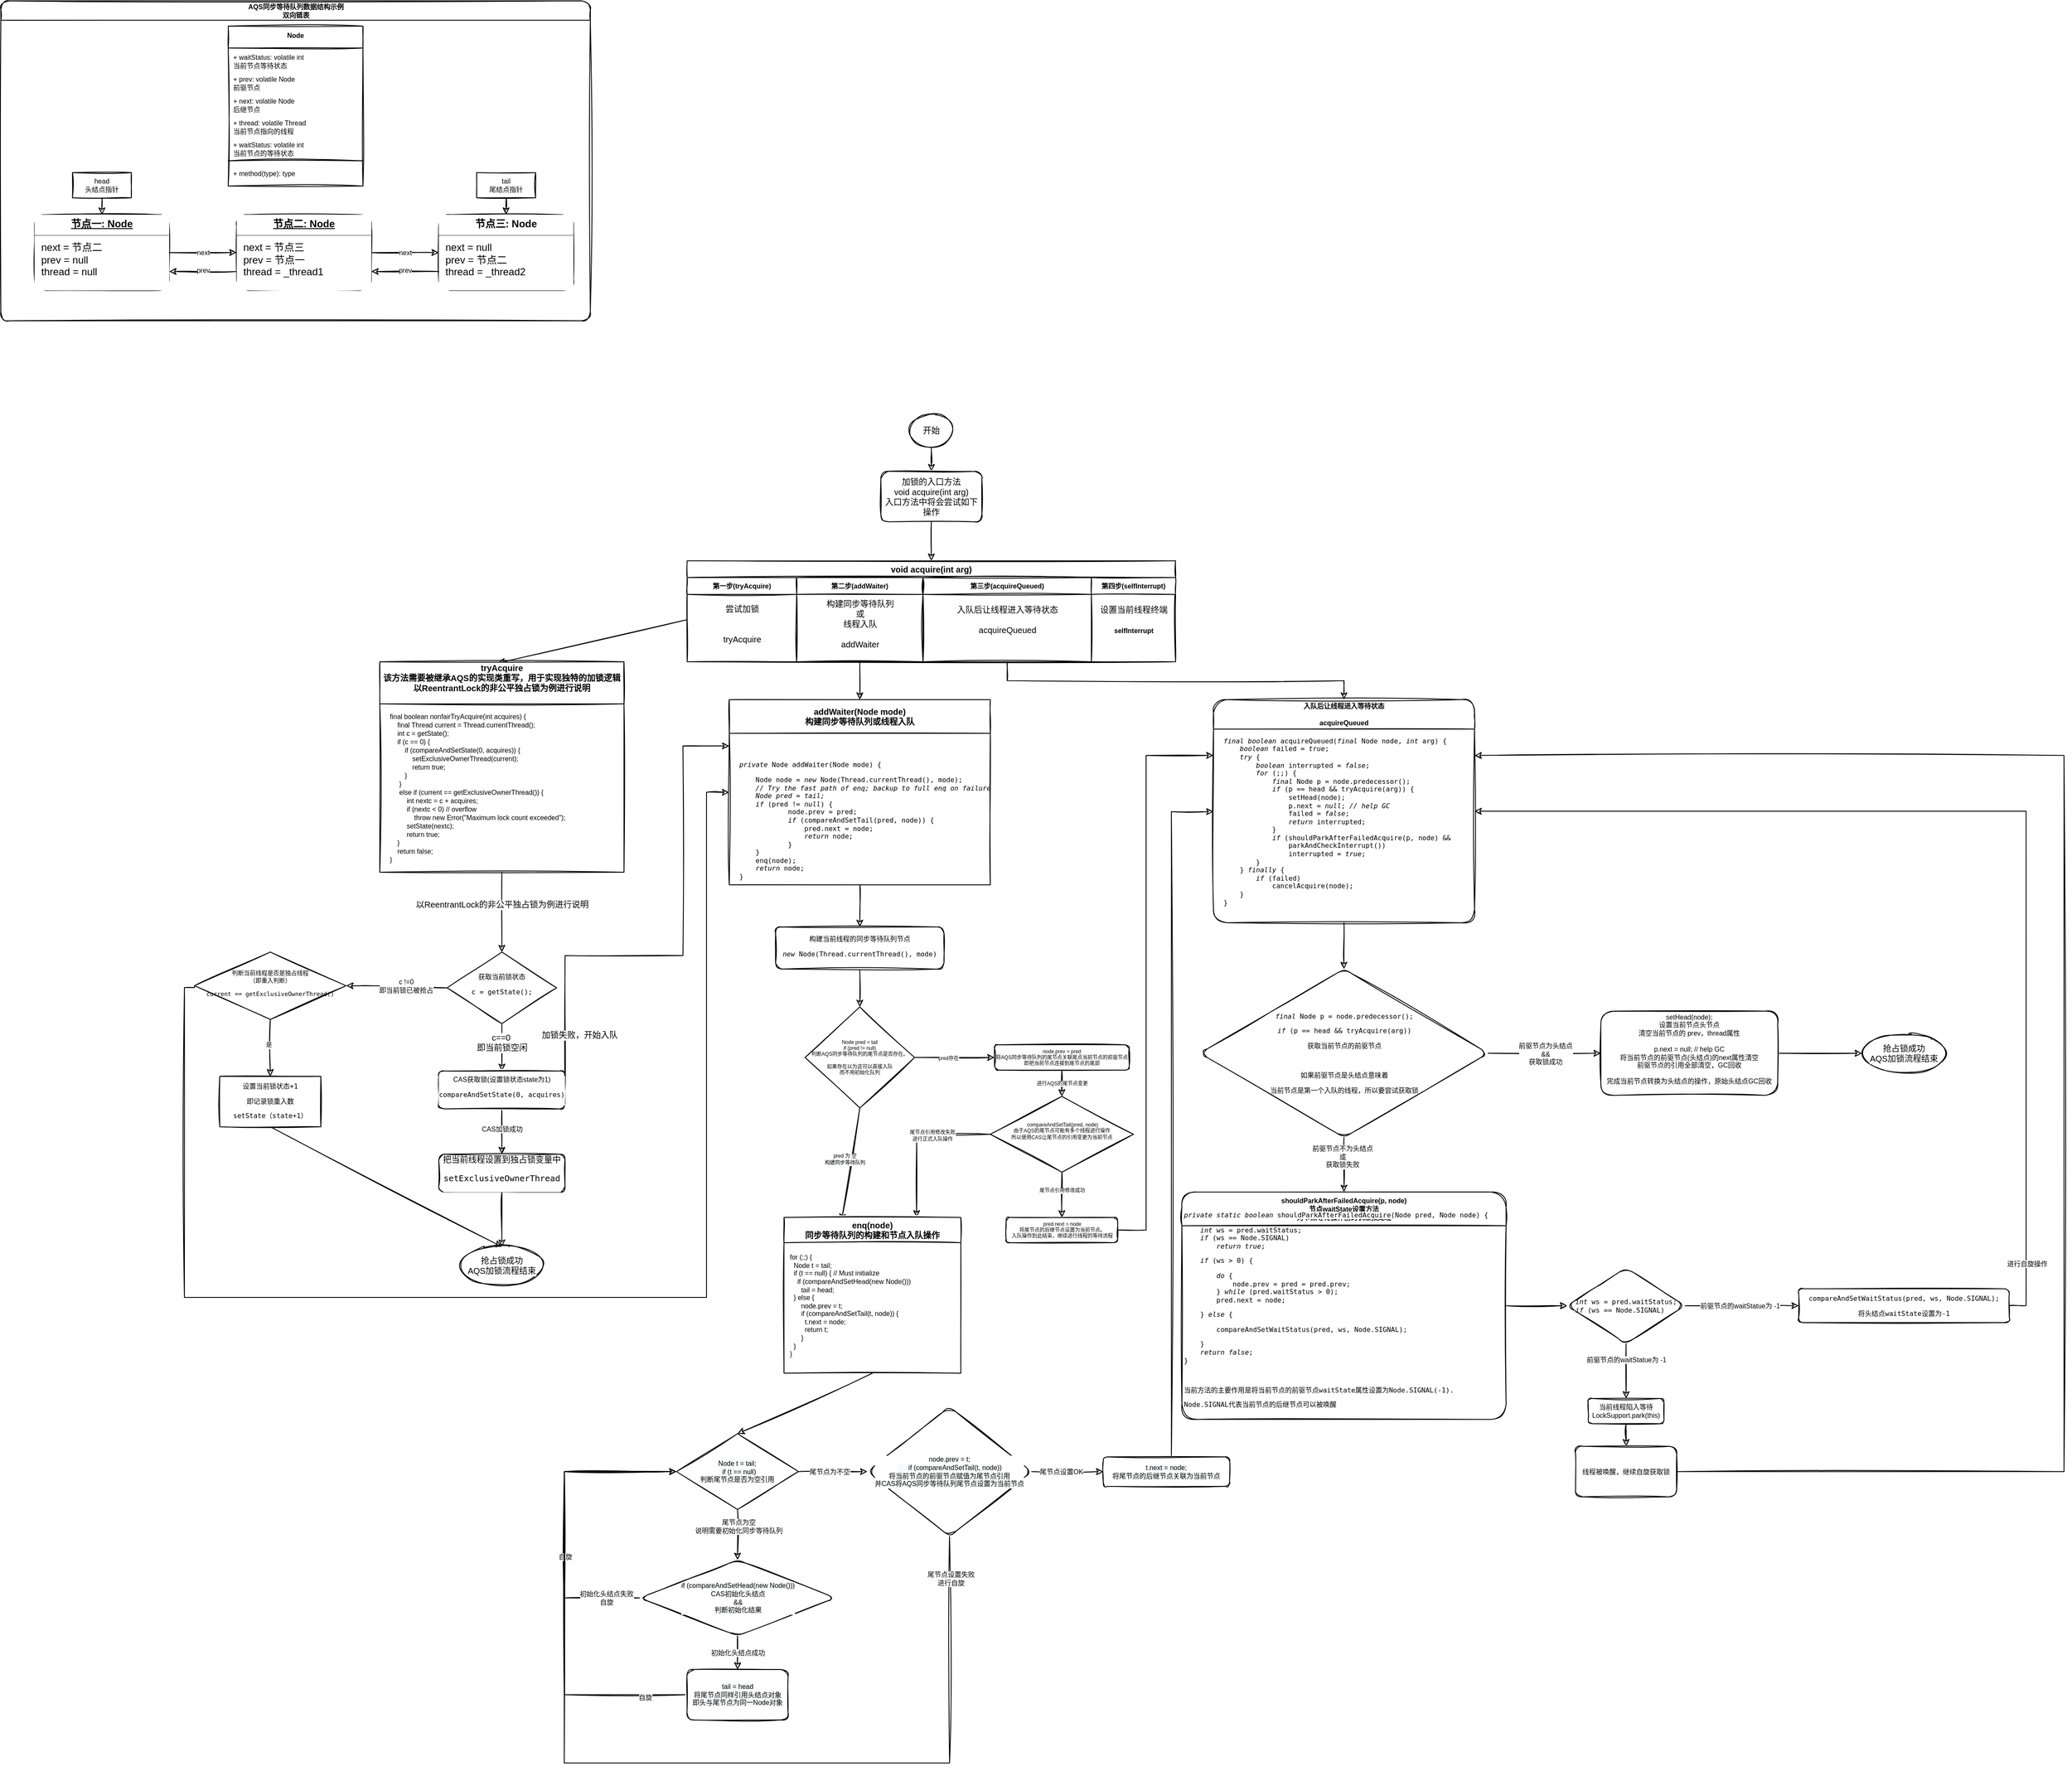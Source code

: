 <mxfile version="15.8.6" type="github">
  <diagram id="RYL5cWypOikXH2_Dbf32" name="第 1 页">
    <mxGraphModel dx="6538" dy="4172" grid="1" gridSize="10" guides="1" tooltips="1" connect="1" arrows="1" fold="1" page="1" pageScale="1" pageWidth="850" pageHeight="1100" math="0" shadow="0">
      <root>
        <mxCell id="0" />
        <mxCell id="1" parent="0" />
        <mxCell id="EL-cUlbkvunCO3jdOVsM-3" value="" style="edgeStyle=orthogonalEdgeStyle;rounded=0;orthogonalLoop=1;jettySize=auto;html=1;labelBackgroundColor=#FFFFFF;fontColor=#000000;labelBorderColor=none;verticalAlign=middle;align=center;entryX=0.5;entryY=0;entryDx=0;entryDy=0;fontSize=10;sketch=1;" parent="1" source="EL-cUlbkvunCO3jdOVsM-1" target="EL-cUlbkvunCO3jdOVsM-72" edge="1">
          <mxGeometry relative="1" as="geometry">
            <mxPoint x="280" y="170" as="targetPoint" />
          </mxGeometry>
        </mxCell>
        <mxCell id="EL-cUlbkvunCO3jdOVsM-1" value="开始" style="ellipse;whiteSpace=wrap;html=1;labelBackgroundColor=#FFFFFF;fontColor=#000000;labelBorderColor=none;verticalAlign=middle;align=center;fontSize=10;sketch=1;" parent="1" vertex="1">
          <mxGeometry x="230" y="110" width="50" height="40" as="geometry" />
        </mxCell>
        <mxCell id="EL-cUlbkvunCO3jdOVsM-28" value="" style="rounded=0;orthogonalLoop=1;jettySize=auto;html=1;labelBackgroundColor=#FFFFFF;labelBorderColor=none;fontSize=10;fontColor=#000000;align=center;verticalAlign=middle;sketch=1;exitX=0.5;exitY=1;exitDx=0;exitDy=0;" parent="1" source="o5k1iDuJcF4LbuBaIatf-48" target="EL-cUlbkvunCO3jdOVsM-45" edge="1">
          <mxGeometry relative="1" as="geometry">
            <mxPoint x="747.65" y="161.254" as="targetPoint" />
            <mxPoint x="-270" y="530" as="sourcePoint" />
          </mxGeometry>
        </mxCell>
        <mxCell id="EL-cUlbkvunCO3jdOVsM-29" value="以ReentrantLock的非公平独占锁为例进行说明" style="edgeLabel;html=1;align=center;verticalAlign=middle;resizable=0;points=[];fontSize=10;fontColor=#000000;sketch=1;" parent="EL-cUlbkvunCO3jdOVsM-28" vertex="1" connectable="0">
          <mxGeometry x="-0.215" y="1" relative="1" as="geometry">
            <mxPoint x="-1" y="1" as="offset" />
          </mxGeometry>
        </mxCell>
        <mxCell id="EL-cUlbkvunCO3jdOVsM-23" style="rounded=0;orthogonalLoop=1;jettySize=auto;html=1;exitX=0;exitY=0.5;exitDx=0;exitDy=0;labelBackgroundColor=#FFFFFF;labelBorderColor=none;fontSize=10;fontColor=#000000;align=center;verticalAlign=middle;entryX=0.484;entryY=0.006;entryDx=0;entryDy=0;sketch=1;entryPerimeter=0;" parent="1" source="EL-cUlbkvunCO3jdOVsM-64" target="o5k1iDuJcF4LbuBaIatf-48" edge="1">
          <mxGeometry relative="1" as="geometry">
            <mxPoint x="410" y="205" as="sourcePoint" />
            <mxPoint x="-247.35" y="450" as="targetPoint" />
          </mxGeometry>
        </mxCell>
        <mxCell id="EL-cUlbkvunCO3jdOVsM-31" value="" style="edgeStyle=orthogonalEdgeStyle;rounded=0;orthogonalLoop=1;jettySize=auto;html=1;labelBackgroundColor=#FFFFFF;labelBorderColor=none;fontSize=10;fontColor=#000000;align=center;verticalAlign=middle;exitX=0.5;exitY=1;exitDx=0;exitDy=0;sketch=1;" parent="1" source="EL-cUlbkvunCO3jdOVsM-45" target="EL-cUlbkvunCO3jdOVsM-39" edge="1">
          <mxGeometry relative="1" as="geometry">
            <mxPoint x="200" y="736.71" as="sourcePoint" />
          </mxGeometry>
        </mxCell>
        <mxCell id="EL-cUlbkvunCO3jdOVsM-32" value="c==0&amp;nbsp;&lt;br&gt;即当前锁空闲" style="edgeLabel;html=1;align=center;verticalAlign=middle;resizable=0;points=[];fontSize=10;fontColor=#000000;labelBackgroundColor=#FFFFFF;sketch=1;" parent="EL-cUlbkvunCO3jdOVsM-31" vertex="1" connectable="0">
          <mxGeometry x="-0.282" relative="1" as="geometry">
            <mxPoint y="2" as="offset" />
          </mxGeometry>
        </mxCell>
        <mxCell id="EL-cUlbkvunCO3jdOVsM-43" value="" style="rounded=0;orthogonalLoop=1;jettySize=auto;html=1;labelBackgroundColor=#FFFFFF;labelBorderColor=none;fontSize=8;fontColor=#000000;align=center;verticalAlign=middle;exitX=0;exitY=0.5;exitDx=0;exitDy=0;entryX=1;entryY=0.5;entryDx=0;entryDy=0;sketch=1;" parent="1" source="EL-cUlbkvunCO3jdOVsM-45" target="EL-cUlbkvunCO3jdOVsM-46" edge="1">
          <mxGeometry relative="1" as="geometry">
            <mxPoint x="250.0" y="762.337" as="sourcePoint" />
            <mxPoint x="375" y="762.33" as="targetPoint" />
          </mxGeometry>
        </mxCell>
        <mxCell id="EL-cUlbkvunCO3jdOVsM-44" value="c !=0&lt;br&gt;即当前锁已被抢占" style="edgeLabel;html=1;align=center;verticalAlign=middle;resizable=0;points=[];fontSize=8;fontColor=#000000;sketch=1;" parent="EL-cUlbkvunCO3jdOVsM-43" vertex="1" connectable="0">
          <mxGeometry x="-0.254" y="-1" relative="1" as="geometry">
            <mxPoint x="-4" y="-1" as="offset" />
          </mxGeometry>
        </mxCell>
        <mxCell id="EL-cUlbkvunCO3jdOVsM-36" value="" style="edgeStyle=none;rounded=0;orthogonalLoop=1;jettySize=auto;html=1;labelBackgroundColor=#FFFFFF;labelBorderColor=none;fontSize=10;fontColor=#000000;align=center;verticalAlign=middle;sketch=1;" parent="1" source="EL-cUlbkvunCO3jdOVsM-30" target="EL-cUlbkvunCO3jdOVsM-35" edge="1">
          <mxGeometry relative="1" as="geometry" />
        </mxCell>
        <mxCell id="EL-cUlbkvunCO3jdOVsM-30" value="&lt;font style=&quot;font-size: 10px;&quot;&gt;把当前线程设置到独占锁变量中&lt;br style=&quot;font-size: 10px;&quot;&gt;&lt;/font&gt;&lt;pre style=&quot;font-family: &amp;quot;dejavu sans mono&amp;quot;, monospace; font-size: 10px;&quot;&gt;&lt;span style=&quot;font-size: 10px;&quot;&gt;&lt;font style=&quot;font-size: 10px;&quot;&gt;setExclusiveOwnerThread&lt;/font&gt;&lt;/span&gt;&lt;/pre&gt;" style="whiteSpace=wrap;html=1;rounded=1;fontColor=#000000;labelBackgroundColor=#FFFFFF;fontSize=10;sketch=1;" parent="1" vertex="1">
          <mxGeometry x="-330" y="989.83" width="150" height="45" as="geometry" />
        </mxCell>
        <mxCell id="EL-cUlbkvunCO3jdOVsM-35" value="抢占锁成功&lt;br&gt;AQS加锁流程结束" style="ellipse;whiteSpace=wrap;html=1;rounded=1;fontSize=10;fontColor=#000000;labelBackgroundColor=#FFFFFF;sketch=1;" parent="1" vertex="1">
          <mxGeometry x="-305" y="1099.83" width="100" height="45" as="geometry" />
        </mxCell>
        <mxCell id="EL-cUlbkvunCO3jdOVsM-41" style="edgeStyle=orthogonalEdgeStyle;rounded=0;orthogonalLoop=1;jettySize=auto;html=1;exitX=0.5;exitY=1;exitDx=0;exitDy=0;entryX=0.5;entryY=0;entryDx=0;entryDy=0;labelBackgroundColor=#FFFFFF;labelBorderColor=none;fontSize=8;fontColor=#000000;align=center;verticalAlign=middle;sketch=1;" parent="1" source="EL-cUlbkvunCO3jdOVsM-39" target="EL-cUlbkvunCO3jdOVsM-30" edge="1">
          <mxGeometry relative="1" as="geometry" />
        </mxCell>
        <mxCell id="EL-cUlbkvunCO3jdOVsM-53" value="CAS加锁成功" style="edgeLabel;html=1;align=center;verticalAlign=middle;resizable=0;points=[];fontSize=8;fontColor=#000000;sketch=1;" parent="EL-cUlbkvunCO3jdOVsM-41" vertex="1" connectable="0">
          <mxGeometry x="-0.297" relative="1" as="geometry">
            <mxPoint y="5" as="offset" />
          </mxGeometry>
        </mxCell>
        <mxCell id="EL-cUlbkvunCO3jdOVsM-75" style="edgeStyle=orthogonalEdgeStyle;rounded=0;jumpStyle=arc;jumpSize=12;orthogonalLoop=1;jettySize=auto;html=1;exitX=1;exitY=0.5;exitDx=0;exitDy=0;labelBackgroundColor=none;labelBorderColor=none;fontSize=10;fontColor=#000000;endArrow=classic;endFill=1;align=center;verticalAlign=middle;sketch=1;startArrow=none;startFill=0;entryX=0;entryY=0.25;entryDx=0;entryDy=0;" parent="1" source="EL-cUlbkvunCO3jdOVsM-39" target="o5k1iDuJcF4LbuBaIatf-45" edge="1">
          <mxGeometry relative="1" as="geometry">
            <mxPoint x="20" y="520" as="targetPoint" />
            <Array as="points">
              <mxPoint x="-180" y="754" />
              <mxPoint x="-40" y="754" />
              <mxPoint x="-40" y="505" />
            </Array>
          </mxGeometry>
        </mxCell>
        <mxCell id="EL-cUlbkvunCO3jdOVsM-77" value="加锁失败，开始入队" style="edgeLabel;html=1;align=center;verticalAlign=middle;resizable=0;points=[];fontSize=10;fontColor=#000000;sketch=1;" parent="EL-cUlbkvunCO3jdOVsM-75" vertex="1" connectable="0">
          <mxGeometry x="-0.781" relative="1" as="geometry">
            <mxPoint x="17" as="offset" />
          </mxGeometry>
        </mxCell>
        <mxCell id="EL-cUlbkvunCO3jdOVsM-39" value="&lt;font style=&quot;font-size: 8px; background-color: rgb(255, 255, 255);&quot;&gt;CAS获取锁(设置锁状态state为1)&lt;br style=&quot;font-size: 8px;&quot;&gt;&lt;/font&gt;&lt;pre style=&quot;font-family: &amp;quot;dejavu sans mono&amp;quot;, monospace; font-size: 8px;&quot;&gt;&lt;font style=&quot;font-size: 8px; background-color: rgb(255, 255, 255);&quot;&gt;compareAndSetState(0, acquires)&lt;/font&gt;&lt;/pre&gt;" style="whiteSpace=wrap;html=1;rounded=1;fontColor=#000000;labelBackgroundColor=#FFFFFF;fontSize=8;sketch=1;" parent="1" vertex="1">
          <mxGeometry x="-330" y="891.08" width="150" height="45" as="geometry" />
        </mxCell>
        <mxCell id="EL-cUlbkvunCO3jdOVsM-45" value="&lt;font style=&quot;font-size: 8px&quot;&gt;获取当前锁状态&lt;br&gt;&lt;/font&gt;&lt;pre style=&quot;font-family: &amp;#34;dejavu sans mono&amp;#34; , monospace&quot;&gt;&lt;font style=&quot;font-size: 8px&quot;&gt;c = getState();&lt;/font&gt;&lt;/pre&gt;" style="rhombus;whiteSpace=wrap;html=1;labelBackgroundColor=#FFFFFF;labelBorderColor=none;fontSize=8;fontColor=#000000;strokeColor=default;align=center;verticalAlign=middle;sketch=1;" parent="1" vertex="1">
          <mxGeometry x="-320" y="749.83" width="130" height="85" as="geometry" />
        </mxCell>
        <mxCell id="EL-cUlbkvunCO3jdOVsM-50" value="" style="rounded=0;orthogonalLoop=1;jettySize=auto;html=1;labelBackgroundColor=none;labelBorderColor=none;fontSize=7;fontColor=#000000;align=center;verticalAlign=middle;exitX=0.5;exitY=1;exitDx=0;exitDy=0;sketch=1;" parent="1" source="EL-cUlbkvunCO3jdOVsM-46" target="EL-cUlbkvunCO3jdOVsM-49" edge="1">
          <mxGeometry relative="1" as="geometry" />
        </mxCell>
        <mxCell id="EL-cUlbkvunCO3jdOVsM-51" value="是" style="edgeLabel;html=1;align=center;verticalAlign=middle;resizable=0;points=[];fontSize=7;fontColor=#000000;sketch=1;" parent="EL-cUlbkvunCO3jdOVsM-50" vertex="1" connectable="0">
          <mxGeometry x="-0.124" y="-2" relative="1" as="geometry">
            <mxPoint as="offset" />
          </mxGeometry>
        </mxCell>
        <mxCell id="EL-cUlbkvunCO3jdOVsM-74" style="edgeStyle=orthogonalEdgeStyle;rounded=0;jumpStyle=none;jumpSize=12;orthogonalLoop=1;jettySize=auto;html=1;exitX=0;exitY=0.5;exitDx=0;exitDy=0;labelBackgroundColor=none;labelBorderColor=none;fontSize=10;fontColor=#000000;endArrow=classic;endFill=1;align=center;verticalAlign=middle;sketch=1;entryX=0;entryY=0.5;entryDx=0;entryDy=0;" parent="1" source="EL-cUlbkvunCO3jdOVsM-46" target="o5k1iDuJcF4LbuBaIatf-45" edge="1">
          <mxGeometry relative="1" as="geometry">
            <Array as="points">
              <mxPoint x="-632" y="792" />
              <mxPoint x="-632" y="1160" />
              <mxPoint x="-12" y="1160" />
              <mxPoint x="-12" y="560" />
            </Array>
            <mxPoint x="-70" y="440" as="targetPoint" />
          </mxGeometry>
        </mxCell>
        <mxCell id="EL-cUlbkvunCO3jdOVsM-46" value="&lt;font style=&quot;font-size: 7px&quot;&gt;判断当前线程是否是独占线程&lt;br&gt;（即重入判断）&lt;br&gt;&lt;/font&gt;&lt;pre style=&quot;font-family: &amp;#34;dejavu sans mono&amp;#34; , monospace ; font-size: 7px&quot;&gt;&lt;font style=&quot;font-size: 7px&quot;&gt;current == getExclusiveOwnerThread()&lt;/font&gt;&lt;/pre&gt;" style="rhombus;whiteSpace=wrap;html=1;labelBackgroundColor=none;labelBorderColor=none;fontSize=8;align=center;verticalAlign=middle;shadow=0;rounded=0;sketch=1;" parent="1" vertex="1">
          <mxGeometry x="-620" y="749.83" width="180" height="80" as="geometry" />
        </mxCell>
        <mxCell id="EL-cUlbkvunCO3jdOVsM-52" style="rounded=0;orthogonalLoop=1;jettySize=auto;html=1;exitX=0.5;exitY=1;exitDx=0;exitDy=0;labelBackgroundColor=none;labelBorderColor=none;fontSize=8;fontColor=#000000;align=center;verticalAlign=middle;entryX=0.5;entryY=0;entryDx=0;entryDy=0;sketch=1;" parent="1" source="EL-cUlbkvunCO3jdOVsM-49" target="EL-cUlbkvunCO3jdOVsM-35" edge="1">
          <mxGeometry relative="1" as="geometry" />
        </mxCell>
        <mxCell id="EL-cUlbkvunCO3jdOVsM-49" value="&lt;pre style=&quot;font-family: &amp;#34;dejavu sans mono&amp;#34; , monospace&quot;&gt;&lt;font style=&quot;font-size: 8px&quot;&gt;设置当前锁状态+1&lt;/font&gt;&lt;/pre&gt;&lt;pre style=&quot;font-family: &amp;#34;dejavu sans mono&amp;#34; , monospace&quot;&gt;即记录锁重入数&lt;/pre&gt;&lt;pre style=&quot;font-family: &amp;#34;dejavu sans mono&amp;#34; , monospace&quot;&gt;&lt;font style=&quot;font-size: 8px&quot;&gt;setState（state+1）&lt;/font&gt;&lt;/pre&gt;" style="whiteSpace=wrap;html=1;rounded=0;shadow=0;fontSize=8;sketch=1;" parent="1" vertex="1">
          <mxGeometry x="-590" y="897.33" width="120" height="60" as="geometry" />
        </mxCell>
        <mxCell id="EL-cUlbkvunCO3jdOVsM-63" value="void acquire(int arg)" style="swimlane;childLayout=stackLayout;resizeParent=1;resizeParentMax=0;startSize=20;rounded=0;shadow=0;labelBackgroundColor=none;labelBorderColor=none;fontSize=10;fontColor=#000000;strokeColor=default;align=center;verticalAlign=middle;sketch=1;" parent="1" vertex="1">
          <mxGeometry x="-35" y="285" width="580" height="120" as="geometry" />
        </mxCell>
        <mxCell id="EL-cUlbkvunCO3jdOVsM-64" value="第一步(tryAcquire)" style="swimlane;startSize=20;rounded=0;shadow=0;labelBackgroundColor=none;labelBorderColor=none;fontSize=8;fontColor=#000000;strokeColor=default;align=center;verticalAlign=middle;sketch=1;" parent="EL-cUlbkvunCO3jdOVsM-63" vertex="1">
          <mxGeometry y="20" width="130" height="100" as="geometry">
            <mxRectangle y="20" width="30" height="110" as="alternateBounds" />
          </mxGeometry>
        </mxCell>
        <mxCell id="EL-cUlbkvunCO3jdOVsM-68" value="&lt;span style=&quot;font-size: 10px ; text-align: left ; background-color: rgb(255 , 255 , 255)&quot;&gt;尝试加锁&lt;br&gt;&lt;br&gt;&lt;br&gt;tryAcquire&lt;/span&gt;" style="text;html=1;align=center;verticalAlign=middle;resizable=0;points=[];autosize=1;strokeColor=none;fillColor=none;fontSize=8;fontColor=#000000;sketch=1;" parent="EL-cUlbkvunCO3jdOVsM-64" vertex="1">
          <mxGeometry x="35" y="30" width="60" height="50" as="geometry" />
        </mxCell>
        <mxCell id="EL-cUlbkvunCO3jdOVsM-65" value="第二步(addWaiter)" style="swimlane;startSize=20;rounded=0;shadow=0;labelBackgroundColor=none;labelBorderColor=none;fontSize=8;fontColor=#000000;strokeColor=default;align=center;verticalAlign=middle;sketch=1;" parent="EL-cUlbkvunCO3jdOVsM-63" vertex="1">
          <mxGeometry x="130" y="20" width="150" height="100" as="geometry">
            <mxRectangle x="130" y="20" width="30" height="110" as="alternateBounds" />
          </mxGeometry>
        </mxCell>
        <mxCell id="EL-cUlbkvunCO3jdOVsM-69" value="&lt;span style=&quot;font-size: 10px ; text-align: left ; background-color: rgb(255 , 255 , 255)&quot;&gt;构建同步等待队列&lt;br&gt;或&lt;br&gt;线程入队&lt;br&gt;&lt;br&gt;addWaiter&lt;/span&gt;" style="text;html=1;align=center;verticalAlign=middle;resizable=0;points=[];autosize=1;strokeColor=none;fillColor=none;fontSize=8;fontColor=#000000;sketch=1;" parent="EL-cUlbkvunCO3jdOVsM-65" vertex="1">
          <mxGeometry x="25" y="25" width="100" height="60" as="geometry" />
        </mxCell>
        <mxCell id="EL-cUlbkvunCO3jdOVsM-67" value="第三步(acquireQueued)" style="swimlane;startSize=20;rounded=0;shadow=0;labelBackgroundColor=none;labelBorderColor=none;fontSize=8;fontColor=#000000;strokeColor=default;align=center;verticalAlign=middle;sketch=1;" parent="EL-cUlbkvunCO3jdOVsM-63" vertex="1">
          <mxGeometry x="280" y="20" width="200" height="100" as="geometry">
            <mxRectangle x="280" y="20" width="30" height="100" as="alternateBounds" />
          </mxGeometry>
        </mxCell>
        <mxCell id="EL-cUlbkvunCO3jdOVsM-70" value="&lt;span style=&quot;font-size: 10px ; text-align: left ; background-color: rgb(255 , 255 , 255)&quot;&gt;入队后让线程进入等待状态&lt;br&gt;&lt;br&gt;acquireQueued&lt;/span&gt;" style="text;html=1;align=center;verticalAlign=middle;resizable=0;points=[];autosize=1;strokeColor=none;fillColor=none;fontSize=8;fontColor=#000000;sketch=1;" parent="EL-cUlbkvunCO3jdOVsM-67" vertex="1">
          <mxGeometry x="30" y="30" width="140" height="40" as="geometry" />
        </mxCell>
        <mxCell id="EL-cUlbkvunCO3jdOVsM-66" value="第四步(selfInterrupt)" style="swimlane;startSize=20;rounded=0;shadow=0;labelBackgroundColor=none;labelBorderColor=none;fontSize=8;fontColor=#000000;strokeColor=default;align=center;verticalAlign=middle;sketch=1;" parent="EL-cUlbkvunCO3jdOVsM-63" vertex="1">
          <mxGeometry x="480" y="20" width="100" height="100" as="geometry">
            <mxRectangle x="480" y="20" width="30" height="70" as="alternateBounds" />
          </mxGeometry>
        </mxCell>
        <mxCell id="EL-cUlbkvunCO3jdOVsM-71" value="&lt;span style=&quot;text-align: left ; background-color: rgb(255 , 255 , 255)&quot;&gt;设置当前线程终端&lt;br&gt;&lt;br&gt;&lt;/span&gt;&lt;span style=&quot;font-size: 8px ; font-weight: 700&quot;&gt;selfInterrupt&lt;/span&gt;&lt;span style=&quot;text-align: left ; background-color: rgb(255 , 255 , 255)&quot;&gt;&lt;br&gt;&lt;/span&gt;" style="text;html=1;align=center;verticalAlign=middle;resizable=0;points=[];autosize=1;strokeColor=none;fillColor=none;fontSize=10;fontColor=#000000;sketch=1;" parent="EL-cUlbkvunCO3jdOVsM-66" vertex="1">
          <mxGeometry y="30" width="100" height="40" as="geometry" />
        </mxCell>
        <mxCell id="EL-cUlbkvunCO3jdOVsM-73" style="edgeStyle=orthogonalEdgeStyle;rounded=0;jumpStyle=arc;jumpSize=12;orthogonalLoop=1;jettySize=auto;html=1;exitX=0.5;exitY=1;exitDx=0;exitDy=0;entryX=0.5;entryY=0;entryDx=0;entryDy=0;labelBackgroundColor=none;labelBorderColor=none;fontSize=10;fontColor=#000000;endArrow=classic;endFill=1;align=center;verticalAlign=middle;sketch=1;" parent="1" source="EL-cUlbkvunCO3jdOVsM-72" target="EL-cUlbkvunCO3jdOVsM-63" edge="1">
          <mxGeometry relative="1" as="geometry" />
        </mxCell>
        <mxCell id="EL-cUlbkvunCO3jdOVsM-72" value="&lt;span style=&quot;background-color: rgb(255 , 255 , 255)&quot;&gt;加锁的入口方法&lt;/span&gt;&lt;br style=&quot;padding: 0px ; margin: 0px&quot;&gt;&lt;span style=&quot;background-color: rgb(255 , 255 , 255)&quot;&gt;void acquire(int arg)&lt;/span&gt;&lt;br style=&quot;padding: 0px ; margin: 0px&quot;&gt;&lt;span style=&quot;background-color: rgb(255 , 255 , 255)&quot;&gt;入口方法中将会尝试如下操作&lt;/span&gt;" style="rounded=1;whiteSpace=wrap;html=1;shadow=0;labelBackgroundColor=none;labelBorderColor=none;fontSize=10;fontColor=#000000;strokeColor=default;align=center;verticalAlign=middle;sketch=1;" parent="1" vertex="1">
          <mxGeometry x="195" y="178.75" width="120" height="60" as="geometry" />
        </mxCell>
        <mxCell id="o5k1iDuJcF4LbuBaIatf-17" style="edgeStyle=orthogonalEdgeStyle;rounded=0;sketch=1;orthogonalLoop=1;jettySize=auto;html=1;exitX=0.5;exitY=1;exitDx=0;exitDy=0;entryX=0.5;entryY=0;entryDx=0;entryDy=0;fontSize=8;fontColor=#000000;startArrow=none;startFill=0;endArrow=classic;endFill=1;" edge="1" parent="1" source="o5k1iDuJcF4LbuBaIatf-3" target="o5k1iDuJcF4LbuBaIatf-18">
          <mxGeometry relative="1" as="geometry">
            <mxPoint x="125" y="857.5" as="targetPoint" />
          </mxGeometry>
        </mxCell>
        <mxCell id="o5k1iDuJcF4LbuBaIatf-3" value="&lt;font style=&quot;font-size: 8px ; background-color: rgb(255 , 255 , 255)&quot;&gt;构建当前线程的同步等待队列节点&lt;br&gt;&lt;pre style=&quot;font-family: &amp;#34;dejavu sans mono&amp;#34; , monospace&quot;&gt;&lt;span style=&quot;font-style: italic&quot;&gt;new &lt;/span&gt;Node(Thread.currentThread(), mode)&lt;/pre&gt;&lt;/font&gt;" style="rounded=1;whiteSpace=wrap;html=1;sketch=1;" vertex="1" parent="1">
          <mxGeometry x="70" y="720" width="200" height="50" as="geometry" />
        </mxCell>
        <mxCell id="o5k1iDuJcF4LbuBaIatf-4" style="edgeStyle=orthogonalEdgeStyle;rounded=0;orthogonalLoop=1;jettySize=auto;html=1;exitX=0.5;exitY=1;exitDx=0;exitDy=0;entryX=0.5;entryY=0;entryDx=0;entryDy=0;sketch=1;" edge="1" parent="1" source="EL-cUlbkvunCO3jdOVsM-65" target="o5k1iDuJcF4LbuBaIatf-45">
          <mxGeometry relative="1" as="geometry">
            <mxPoint x="185" y="435" as="targetPoint" />
          </mxGeometry>
        </mxCell>
        <mxCell id="o5k1iDuJcF4LbuBaIatf-6" style="edgeStyle=orthogonalEdgeStyle;rounded=0;sketch=1;orthogonalLoop=1;jettySize=auto;html=1;exitX=0.5;exitY=1;exitDx=0;exitDy=0;entryX=0.5;entryY=0;entryDx=0;entryDy=0;fontSize=10;" edge="1" parent="1" source="o5k1iDuJcF4LbuBaIatf-45" target="o5k1iDuJcF4LbuBaIatf-3">
          <mxGeometry relative="1" as="geometry">
            <mxPoint x="185" y="620" as="sourcePoint" />
          </mxGeometry>
        </mxCell>
        <mxCell id="o5k1iDuJcF4LbuBaIatf-20" value="" style="rounded=0;sketch=1;orthogonalLoop=1;jettySize=auto;html=1;fontSize=6;fontColor=#000000;startArrow=none;startFill=0;endArrow=classic;endFill=1;entryX=0.325;entryY=0.022;entryDx=0;entryDy=0;exitX=0.5;exitY=1;exitDx=0;exitDy=0;entryPerimeter=0;" edge="1" parent="1" source="o5k1iDuJcF4LbuBaIatf-18" target="o5k1iDuJcF4LbuBaIatf-42">
          <mxGeometry relative="1" as="geometry">
            <mxPoint x="172.5" y="1030" as="targetPoint" />
          </mxGeometry>
        </mxCell>
        <mxCell id="o5k1iDuJcF4LbuBaIatf-21" value="&lt;span style=&quot;background-color: rgb(248 , 249 , 250)&quot;&gt;pred 为 空&lt;br&gt;构建同步等待队列&lt;br&gt;&lt;/span&gt;" style="edgeLabel;html=1;align=center;verticalAlign=middle;resizable=0;points=[];fontSize=6;fontColor=#000000;" vertex="1" connectable="0" parent="o5k1iDuJcF4LbuBaIatf-20">
          <mxGeometry x="-0.22" y="-1" relative="1" as="geometry">
            <mxPoint x="-9" y="9" as="offset" />
          </mxGeometry>
        </mxCell>
        <mxCell id="o5k1iDuJcF4LbuBaIatf-23" value="" style="edgeStyle=orthogonalEdgeStyle;rounded=0;sketch=1;orthogonalLoop=1;jettySize=auto;html=1;fontSize=6;fontColor=#000000;startArrow=none;startFill=0;endArrow=classic;endFill=1;entryX=0;entryY=0.5;entryDx=0;entryDy=0;" edge="1" parent="1" source="o5k1iDuJcF4LbuBaIatf-18" target="o5k1iDuJcF4LbuBaIatf-27">
          <mxGeometry relative="1" as="geometry">
            <mxPoint x="350" y="875" as="targetPoint" />
          </mxGeometry>
        </mxCell>
        <mxCell id="o5k1iDuJcF4LbuBaIatf-25" value="pred存在" style="edgeLabel;html=1;align=center;verticalAlign=middle;resizable=0;points=[];fontSize=6;fontColor=#000000;" vertex="1" connectable="0" parent="o5k1iDuJcF4LbuBaIatf-23">
          <mxGeometry x="-0.159" y="-1" relative="1" as="geometry">
            <mxPoint as="offset" />
          </mxGeometry>
        </mxCell>
        <mxCell id="o5k1iDuJcF4LbuBaIatf-18" value="Node pred = tail&#xa;if (pred != null)&#xa;判断AQS同步等待队列的尾节点是否存在。&#xa;&#xa;如果存在以为这可以直接入队&#xa;而不用初始化队列" style="rhombus;whiteSpace=wrap;labelBackgroundColor=none;sketch=1;fontSize=6;fontColor=#000000;verticalAlign=middle;spacing=2;labelPosition=center;verticalLabelPosition=middle;align=center;noLabel=0;double=0;container=0;" vertex="1" parent="1">
          <mxGeometry x="105" y="815" width="130" height="120" as="geometry">
            <mxRectangle x="105" y="580" width="150" height="50" as="alternateBounds" />
          </mxGeometry>
        </mxCell>
        <mxCell id="o5k1iDuJcF4LbuBaIatf-28" value="进行AQS的尾节点变更" style="edgeStyle=orthogonalEdgeStyle;rounded=0;sketch=1;orthogonalLoop=1;jettySize=auto;html=1;exitX=0.5;exitY=1;exitDx=0;exitDy=0;entryX=0.5;entryY=0;entryDx=0;entryDy=0;fontSize=6;fontColor=#000000;startArrow=none;startFill=0;endArrow=classic;endFill=1;" edge="1" parent="1" source="o5k1iDuJcF4LbuBaIatf-27" target="o5k1iDuJcF4LbuBaIatf-31">
          <mxGeometry relative="1" as="geometry">
            <mxPoint x="410" y="935" as="targetPoint" />
          </mxGeometry>
        </mxCell>
        <mxCell id="o5k1iDuJcF4LbuBaIatf-27" value="node.prev = pred&#xa;将AQS同步等待队列的尾节点关联尾点当前节点的前驱节点&#xa;即把当前节点连接到尾节点的尾部" style="rounded=1;whiteSpace=wrap;labelBackgroundColor=none;sketch=1;fontSize=6;fontColor=#000000;" vertex="1" parent="1">
          <mxGeometry x="330" y="860" width="160" height="30" as="geometry" />
        </mxCell>
        <mxCell id="o5k1iDuJcF4LbuBaIatf-33" value="" style="edgeStyle=orthogonalEdgeStyle;rounded=0;sketch=1;orthogonalLoop=1;jettySize=auto;html=1;fontSize=6;fontColor=#000000;startArrow=none;startFill=0;endArrow=classic;endFill=1;entryX=0.5;entryY=0;entryDx=0;entryDy=0;" edge="1" parent="1" source="o5k1iDuJcF4LbuBaIatf-31" target="o5k1iDuJcF4LbuBaIatf-35">
          <mxGeometry relative="1" as="geometry">
            <mxPoint x="410" y="1106.25" as="targetPoint" />
          </mxGeometry>
        </mxCell>
        <mxCell id="o5k1iDuJcF4LbuBaIatf-34" value="尾节点引用修改成功" style="edgeLabel;html=1;align=center;verticalAlign=middle;resizable=0;points=[];fontSize=6;fontColor=#000000;" vertex="1" connectable="0" parent="o5k1iDuJcF4LbuBaIatf-33">
          <mxGeometry x="-0.217" relative="1" as="geometry">
            <mxPoint as="offset" />
          </mxGeometry>
        </mxCell>
        <mxCell id="o5k1iDuJcF4LbuBaIatf-37" style="edgeStyle=orthogonalEdgeStyle;rounded=0;sketch=1;orthogonalLoop=1;jettySize=auto;html=1;exitX=0;exitY=0.5;exitDx=0;exitDy=0;entryX=0.75;entryY=0;entryDx=0;entryDy=0;fontSize=6;fontColor=#000000;startArrow=none;startFill=0;endArrow=classic;endFill=1;" edge="1" parent="1" source="o5k1iDuJcF4LbuBaIatf-31" target="o5k1iDuJcF4LbuBaIatf-42">
          <mxGeometry relative="1" as="geometry">
            <mxPoint x="261.96" y="1032.025" as="targetPoint" />
          </mxGeometry>
        </mxCell>
        <mxCell id="o5k1iDuJcF4LbuBaIatf-38" value="尾节点引用修改失败&lt;br&gt;进行正式入队操作" style="edgeLabel;html=1;align=center;verticalAlign=middle;resizable=0;points=[];fontSize=6;fontColor=#000000;" vertex="1" connectable="0" parent="o5k1iDuJcF4LbuBaIatf-37">
          <mxGeometry x="-0.254" y="1" relative="1" as="geometry">
            <mxPoint as="offset" />
          </mxGeometry>
        </mxCell>
        <mxCell id="o5k1iDuJcF4LbuBaIatf-31" value="&amp;nbsp;compareAndSetTail(pred, node)&lt;br style=&quot;padding: 0px ; margin: 0px&quot;&gt;由于AQS的尾节点可能有多个线程进行操作&lt;br&gt;所以使用CAS让尾节点的引用变更为当前节点&lt;div style=&quot;padding: 0px ; margin: 0px&quot;&gt;&lt;br style=&quot;padding: 0px ; margin: 0px&quot;&gt;&lt;/div&gt;" style="rhombus;whiteSpace=wrap;html=1;labelBackgroundColor=none;sketch=1;fontSize=6;fontColor=#000000;" vertex="1" parent="1">
          <mxGeometry x="325" y="921.25" width="170" height="90" as="geometry" />
        </mxCell>
        <mxCell id="o5k1iDuJcF4LbuBaIatf-36" style="edgeStyle=orthogonalEdgeStyle;rounded=0;sketch=1;orthogonalLoop=1;jettySize=auto;html=1;exitX=1;exitY=0.5;exitDx=0;exitDy=0;fontSize=6;fontColor=#000000;startArrow=none;startFill=0;endArrow=classic;endFill=1;entryX=0;entryY=0.25;entryDx=0;entryDy=0;" edge="1" parent="1" source="o5k1iDuJcF4LbuBaIatf-35" target="o5k1iDuJcF4LbuBaIatf-75">
          <mxGeometry relative="1" as="geometry">
            <mxPoint x="630" y="490" as="targetPoint" />
            <Array as="points">
              <mxPoint x="510" y="1080" />
              <mxPoint x="510" y="516" />
            </Array>
          </mxGeometry>
        </mxCell>
        <mxCell id="o5k1iDuJcF4LbuBaIatf-35" value="pred.next = node&#xa;将尾节点的后继节点设置为当前节点。&#xa;入队操作到此结束，继续进行线程的等待流程" style="rounded=1;whiteSpace=wrap;labelBackgroundColor=none;sketch=1;fontSize=6;fontColor=#000000;" vertex="1" parent="1">
          <mxGeometry x="343.75" y="1065" width="132.5" height="30" as="geometry" />
        </mxCell>
        <mxCell id="o5k1iDuJcF4LbuBaIatf-51" style="edgeStyle=none;rounded=0;sketch=1;jumpStyle=none;orthogonalLoop=1;jettySize=auto;html=1;exitX=0.5;exitY=1;exitDx=0;exitDy=0;entryX=0.5;entryY=0;entryDx=0;entryDy=0;fontSize=8;fontColor=#000000;startArrow=none;startFill=0;endArrow=classic;endFill=1;" edge="1" parent="1" source="o5k1iDuJcF4LbuBaIatf-42" target="o5k1iDuJcF4LbuBaIatf-52">
          <mxGeometry relative="1" as="geometry">
            <mxPoint x="105.06" y="1291.87" as="sourcePoint" />
            <mxPoint x="105.06" y="1331.87" as="targetPoint" />
          </mxGeometry>
        </mxCell>
        <mxCell id="o5k1iDuJcF4LbuBaIatf-42" value="enq(node)&#xa;同步等待队列的构建和节点入队操作" style="swimlane;labelBackgroundColor=#FFFFFF;sketch=1;fontSize=10;fontColor=#000000;html=0;startSize=30;" vertex="1" parent="1">
          <mxGeometry x="80" y="1065" width="210" height="185" as="geometry">
            <mxRectangle x="115" y="1065" width="190" height="40" as="alternateBounds" />
          </mxGeometry>
        </mxCell>
        <mxCell id="o5k1iDuJcF4LbuBaIatf-44" value="&lt;font style=&quot;font-size: 8px&quot;&gt;for (;;) {&lt;br style=&quot;padding: 0px ; margin: 0px&quot;&gt;&amp;nbsp; Node t = tail;&lt;br style=&quot;padding: 0px ; margin: 0px&quot;&gt;&amp;nbsp; if (t == null) { // Must initialize&lt;br style=&quot;padding: 0px ; margin: 0px&quot;&gt;&amp;nbsp; &amp;nbsp; if (compareAndSetHead(new Node()))&lt;br style=&quot;padding: 0px ; margin: 0px&quot;&gt;&amp;nbsp; &amp;nbsp; &amp;nbsp; tail = head;&lt;br style=&quot;padding: 0px ; margin: 0px&quot;&gt;&amp;nbsp; } else {&lt;br style=&quot;padding: 0px ; margin: 0px&quot;&gt;&amp;nbsp; &amp;nbsp; &amp;nbsp; node.prev = t;&lt;br style=&quot;padding: 0px ; margin: 0px&quot;&gt;&amp;nbsp; &amp;nbsp; &amp;nbsp; if (compareAndSetTail(t, node)) {&lt;br style=&quot;padding: 0px ; margin: 0px&quot;&gt;&amp;nbsp; &amp;nbsp; &amp;nbsp; &amp;nbsp; t.next = node;&lt;br style=&quot;padding: 0px ; margin: 0px&quot;&gt;&amp;nbsp; &amp;nbsp; &amp;nbsp; &amp;nbsp; return t;&lt;br style=&quot;padding: 0px ; margin: 0px&quot;&gt;&amp;nbsp; &amp;nbsp; &amp;nbsp; }&lt;br style=&quot;padding: 0px ; margin: 0px&quot;&gt;&amp;nbsp; }&lt;br style=&quot;padding: 0px ; margin: 0px&quot;&gt;}&lt;/font&gt;" style="text;html=1;align=left;verticalAlign=middle;resizable=0;points=[];autosize=1;strokeColor=none;fillColor=none;fontSize=8;fontColor=#000000;" vertex="1" parent="o5k1iDuJcF4LbuBaIatf-42">
          <mxGeometry x="5" y="34.83" width="160" height="140" as="geometry" />
        </mxCell>
        <mxCell id="o5k1iDuJcF4LbuBaIatf-45" value="addWaiter(Node mode)&#xa;构建同步等待队列或线程入队" style="swimlane;labelBackgroundColor=#FFFFFF;sketch=1;fontSize=10;fontColor=#000000;html=0;startSize=40;container=0;" vertex="1" parent="1">
          <mxGeometry x="15" y="450" width="310" height="220" as="geometry">
            <mxRectangle x="10" y="450" width="160" height="40" as="alternateBounds" />
          </mxGeometry>
        </mxCell>
        <mxCell id="o5k1iDuJcF4LbuBaIatf-46" value="&lt;span style=&quot;text-align: justify ; font-family: &amp;quot;dejavu sans mono&amp;quot; , monospace ; font-size: 8px ; font-style: italic&quot;&gt;private &lt;/span&gt;&lt;span style=&quot;text-align: justify ; font-family: &amp;quot;dejavu sans mono&amp;quot; , monospace ; font-size: 8px ; background-color: rgb(255 , 255 , 255)&quot;&gt;Node addWaiter(Node mode) {&lt;/span&gt;&lt;br style=&quot;font-size: 8px;&quot;&gt;&lt;pre style=&quot;text-align: center ; font-family: &amp;quot;dejavu sans mono&amp;quot; , monospace ; font-size: 8px&quot;&gt;&lt;span style=&quot;background-color: rgb(255, 255, 255); font-size: 8px;&quot;&gt;&lt;div style=&quot;text-align: justify; font-size: 8px;&quot;&gt;&amp;nbsp; &amp;nbsp; Node node = &lt;span style=&quot;font-style: italic; font-size: 8px;&quot;&gt;new &lt;/span&gt;Node(Thread.currentThread(), mode);&lt;/div&gt;&lt;div style=&quot;text-align: justify; font-size: 8px;&quot;&gt;    &lt;span style=&quot;font-style: italic; font-size: 8px;&quot;&gt;// Try the fast path of enq; backup to full enq on failure&lt;/span&gt;&lt;/div&gt;&lt;span style=&quot;font-style: italic; font-size: 8px;&quot;&gt;&lt;div style=&quot;text-align: justify; font-size: 8px;&quot;&gt;&amp;nbsp; &amp;nbsp; Node pred = tail;&lt;/div&gt;&lt;/span&gt;&lt;div style=&quot;text-align: justify; font-size: 8px;&quot;&gt;&lt;span style=&quot;font-style: italic; font-size: 8px;&quot;&gt;&amp;nbsp; &amp;nbsp; if &lt;/span&gt;(pred != &lt;span style=&quot;font-style: italic; font-size: 8px;&quot;&gt;null&lt;/span&gt;) {&lt;/div&gt;&lt;div style=&quot;text-align: justify; font-size: 8px;&quot;&gt;&amp;nbsp; &amp;nbsp; &amp;nbsp; &amp;nbsp; &amp;nbsp; &amp;nbsp; node.prev = pred;&lt;/div&gt;&lt;div style=&quot;text-align: justify; font-size: 8px;&quot;&gt;&lt;span style=&quot;font-style: italic; font-size: 8px;&quot;&gt;&amp;nbsp; &amp;nbsp; &amp;nbsp; &amp;nbsp; &amp;nbsp; &amp;nbsp; if &lt;/span&gt;(compareAndSetTail(pred, node)) {&lt;/div&gt;&lt;div style=&quot;text-align: justify; font-size: 8px;&quot;&gt;&amp;nbsp; &amp;nbsp; &amp;nbsp; &amp;nbsp; &amp;nbsp; &amp;nbsp; &amp;nbsp; &amp;nbsp; pred.next = node;&lt;/div&gt;&lt;div style=&quot;text-align: justify; font-size: 8px;&quot;&gt;&lt;span style=&quot;font-style: italic; font-size: 8px;&quot;&gt;&amp;nbsp; &amp;nbsp; &amp;nbsp; &amp;nbsp; &amp;nbsp; &amp;nbsp; &amp;nbsp; &amp;nbsp; return &lt;/span&gt;node;&lt;/div&gt;&lt;div style=&quot;text-align: justify; font-size: 8px;&quot;&gt;&amp;nbsp; &amp;nbsp; &amp;nbsp; &amp;nbsp; &amp;nbsp; &amp;nbsp; }&lt;/div&gt;&lt;div style=&quot;text-align: justify; font-size: 8px;&quot;&gt;&amp;nbsp; &amp;nbsp; }&lt;/div&gt;&lt;div style=&quot;text-align: justify; font-size: 8px;&quot;&gt;&amp;nbsp; &amp;nbsp; enq(node);&lt;/div&gt;&lt;div style=&quot;text-align: justify; font-size: 8px;&quot;&gt;&lt;span style=&quot;font-style: italic; font-size: 8px;&quot;&gt;&amp;nbsp; &amp;nbsp; return &lt;/span&gt;node;&lt;/div&gt;&lt;div style=&quot;text-align: justify; font-size: 8px;&quot;&gt;}&lt;/div&gt;&lt;/span&gt;&lt;/pre&gt;" style="text;html=1;align=left;verticalAlign=middle;resizable=0;points=[];autosize=1;strokeColor=none;fillColor=none;fontSize=8;fontColor=#000000;" vertex="1" parent="o5k1iDuJcF4LbuBaIatf-45">
          <mxGeometry x="10" y="67.5" width="310" height="160" as="geometry" />
        </mxCell>
        <mxCell id="o5k1iDuJcF4LbuBaIatf-48" value="tryAcquire&#xa;该方法需要被继承AQS的实现类重写，用于实现独特的加锁逻辑&#xa;以ReentrantLock的非公平独占锁为例进行说明&#xa;" style="swimlane;labelBackgroundColor=#FFFFFF;sketch=1;fontSize=10;fontColor=#000000;html=0;startSize=50;" vertex="1" parent="1">
          <mxGeometry x="-400" y="405" width="290" height="250" as="geometry">
            <mxRectangle x="-410" y="400" width="310" height="50" as="alternateBounds" />
          </mxGeometry>
        </mxCell>
        <mxCell id="o5k1iDuJcF4LbuBaIatf-49" value="final boolean nonfairTryAcquire(int acquires) {&#xa;    final Thread current = Thread.currentThread();&#xa;    int c = getState();&#xa;    if (c == 0) {&#xa;        if (compareAndSetState(0, acquires)) {&#xa;            setExclusiveOwnerThread(current);&#xa;            return true;&#xa;        }&#xa;     }&#xa;     else if (current == getExclusiveOwnerThread()) {&#xa;         int nextc = c + acquires;&#xa;         if (nextc &lt; 0) // overflow&#xa;             throw new Error(&quot;Maximum lock count exceeded&quot;);&#xa;         setState(nextc);&#xa;         return true;&#xa;    }&#xa;    return false;&#xa;}" style="text;align=left;verticalAlign=middle;resizable=0;points=[];autosize=1;strokeColor=none;fillColor=none;fontSize=8;fontColor=#000000;" vertex="1" parent="o5k1iDuJcF4LbuBaIatf-48">
          <mxGeometry x="10" y="55" width="220" height="190" as="geometry" />
        </mxCell>
        <mxCell id="o5k1iDuJcF4LbuBaIatf-54" style="edgeStyle=none;rounded=0;sketch=1;jumpStyle=none;orthogonalLoop=1;jettySize=auto;html=1;exitX=0.5;exitY=1;exitDx=0;exitDy=0;entryX=0.5;entryY=0;entryDx=0;entryDy=0;fontSize=8;fontColor=#000000;startArrow=none;startFill=0;endArrow=classic;endFill=1;" edge="1" parent="1" source="o5k1iDuJcF4LbuBaIatf-52" target="o5k1iDuJcF4LbuBaIatf-55">
          <mxGeometry relative="1" as="geometry">
            <mxPoint x="24.79" y="1461.87" as="targetPoint" />
          </mxGeometry>
        </mxCell>
        <mxCell id="o5k1iDuJcF4LbuBaIatf-56" value="尾节点为空&lt;br&gt;说明需要初始化同步等待队列" style="edgeLabel;html=1;align=center;verticalAlign=middle;resizable=0;points=[];fontSize=8;fontColor=#000000;" vertex="1" connectable="0" parent="o5k1iDuJcF4LbuBaIatf-54">
          <mxGeometry x="-0.338" y="1" relative="1" as="geometry">
            <mxPoint as="offset" />
          </mxGeometry>
        </mxCell>
        <mxCell id="o5k1iDuJcF4LbuBaIatf-63" style="rounded=0;sketch=1;jumpStyle=none;orthogonalLoop=1;jettySize=auto;html=1;exitX=1;exitY=0.5;exitDx=0;exitDy=0;entryX=0;entryY=0.5;entryDx=0;entryDy=0;fontSize=8;fontColor=#000000;startArrow=none;startFill=0;endArrow=classic;endFill=1;" edge="1" parent="1" source="o5k1iDuJcF4LbuBaIatf-52" target="o5k1iDuJcF4LbuBaIatf-65">
          <mxGeometry relative="1" as="geometry">
            <mxPoint x="145.37" y="1366.87" as="targetPoint" />
          </mxGeometry>
        </mxCell>
        <mxCell id="o5k1iDuJcF4LbuBaIatf-64" value="尾节点为不空" style="edgeLabel;html=1;align=center;verticalAlign=middle;resizable=0;points=[];fontSize=8;fontColor=#000000;" vertex="1" connectable="0" parent="o5k1iDuJcF4LbuBaIatf-63">
          <mxGeometry x="-0.203" y="-1" relative="1" as="geometry">
            <mxPoint x="4" y="-1" as="offset" />
          </mxGeometry>
        </mxCell>
        <mxCell id="o5k1iDuJcF4LbuBaIatf-52" value="&lt;span style=&quot;text-align: left ; background-color: rgb(248 , 249 , 250)&quot;&gt;Node t = tail;&lt;/span&gt;&lt;br style=&quot;text-align: left ; background-color: rgb(248 , 249 , 250) ; padding: 0px ; margin: 0px&quot;&gt;&lt;span style=&quot;text-align: left ; background-color: rgb(248 , 249 , 250)&quot;&gt;&amp;nbsp; if (t == null)&lt;br&gt;判断尾节点是否为空引用&lt;br&gt;&lt;/span&gt;" style="rhombus;whiteSpace=wrap;html=1;labelBackgroundColor=#FFFFFF;sketch=1;fontSize=8;fontColor=#000000;" vertex="1" parent="1">
          <mxGeometry x="-47.71" y="1321.87" width="145" height="90" as="geometry" />
        </mxCell>
        <mxCell id="o5k1iDuJcF4LbuBaIatf-58" style="edgeStyle=none;rounded=0;sketch=1;jumpStyle=none;orthogonalLoop=1;jettySize=auto;html=1;exitX=0.5;exitY=1;exitDx=0;exitDy=0;fontSize=8;fontColor=#000000;startArrow=none;startFill=0;endArrow=classic;endFill=1;" edge="1" parent="1" source="o5k1iDuJcF4LbuBaIatf-55" target="o5k1iDuJcF4LbuBaIatf-57">
          <mxGeometry relative="1" as="geometry" />
        </mxCell>
        <mxCell id="o5k1iDuJcF4LbuBaIatf-59" value="初始化头结点成功" style="edgeLabel;html=1;align=center;verticalAlign=middle;resizable=0;points=[];fontSize=8;fontColor=#000000;" vertex="1" connectable="0" parent="o5k1iDuJcF4LbuBaIatf-58">
          <mxGeometry x="-0.664" relative="1" as="geometry">
            <mxPoint y="13" as="offset" />
          </mxGeometry>
        </mxCell>
        <mxCell id="o5k1iDuJcF4LbuBaIatf-66" style="edgeStyle=orthogonalEdgeStyle;rounded=0;sketch=1;jumpStyle=none;orthogonalLoop=1;jettySize=auto;html=1;exitX=0;exitY=0.5;exitDx=0;exitDy=0;fontSize=8;fontColor=#000000;startArrow=none;startFill=0;endArrow=classic;endFill=1;entryX=0;entryY=0.5;entryDx=0;entryDy=0;" edge="1" parent="1" source="o5k1iDuJcF4LbuBaIatf-55" target="o5k1iDuJcF4LbuBaIatf-52">
          <mxGeometry relative="1" as="geometry">
            <mxPoint x="-180.88" y="1517.156" as="targetPoint" />
            <Array as="points">
              <mxPoint x="-180.88" y="1516.87" />
              <mxPoint x="-180.88" y="1366.87" />
            </Array>
          </mxGeometry>
        </mxCell>
        <mxCell id="o5k1iDuJcF4LbuBaIatf-71" value="初始化头结点失败&lt;br&gt;自旋" style="edgeLabel;html=1;align=center;verticalAlign=middle;resizable=0;points=[];fontSize=8;fontColor=#000000;" vertex="1" connectable="0" parent="o5k1iDuJcF4LbuBaIatf-66">
          <mxGeometry x="-0.788" y="-3" relative="1" as="geometry">
            <mxPoint y="3" as="offset" />
          </mxGeometry>
        </mxCell>
        <mxCell id="o5k1iDuJcF4LbuBaIatf-55" value="&lt;span style=&quot;text-align: left ; background-color: rgb(248 , 249 , 250)&quot;&gt;if (compareAndSetHead(new Node()))&lt;br&gt;CAS初始化头结点&lt;br&gt;&amp;amp;&amp;amp;&lt;br&gt;判断初始化结果&lt;br&gt;&lt;/span&gt;" style="rhombus;whiteSpace=wrap;html=1;labelBackgroundColor=#FFFFFF;sketch=1;fontSize=8;fontColor=#000000;rounded=1;" vertex="1" parent="1">
          <mxGeometry x="-91.46" y="1471.87" width="232.5" height="90" as="geometry" />
        </mxCell>
        <mxCell id="o5k1iDuJcF4LbuBaIatf-60" style="edgeStyle=orthogonalEdgeStyle;rounded=0;sketch=1;jumpStyle=none;orthogonalLoop=1;jettySize=auto;html=1;exitX=0;exitY=0.5;exitDx=0;exitDy=0;entryX=0;entryY=0.5;entryDx=0;entryDy=0;fontSize=8;fontColor=#000000;startArrow=none;startFill=0;endArrow=classic;endFill=1;" edge="1" parent="1" source="o5k1iDuJcF4LbuBaIatf-57" target="o5k1iDuJcF4LbuBaIatf-52">
          <mxGeometry relative="1" as="geometry">
            <Array as="points">
              <mxPoint x="-180.88" y="1631.87" />
              <mxPoint x="-180.88" y="1366.87" />
            </Array>
          </mxGeometry>
        </mxCell>
        <mxCell id="o5k1iDuJcF4LbuBaIatf-61" value="自旋" style="edgeLabel;html=1;align=center;verticalAlign=middle;resizable=0;points=[];fontSize=8;fontColor=#000000;" vertex="1" connectable="0" parent="o5k1iDuJcF4LbuBaIatf-60">
          <mxGeometry x="0.139" y="-1" relative="1" as="geometry">
            <mxPoint as="offset" />
          </mxGeometry>
        </mxCell>
        <mxCell id="o5k1iDuJcF4LbuBaIatf-70" value="自旋" style="edgeLabel;html=1;align=center;verticalAlign=middle;resizable=0;points=[];fontSize=8;fontColor=#000000;" vertex="1" connectable="0" parent="o5k1iDuJcF4LbuBaIatf-60">
          <mxGeometry x="-0.815" y="3" relative="1" as="geometry">
            <mxPoint as="offset" />
          </mxGeometry>
        </mxCell>
        <mxCell id="o5k1iDuJcF4LbuBaIatf-57" value="&lt;span style=&quot;text-align: left ; background-color: rgb(248 , 249 , 250)&quot;&gt;tail = head&lt;br&gt;将尾节点同样引用头结点对象&lt;br&gt;即头与尾节点为同一Node对象&lt;br&gt;&lt;/span&gt;" style="rounded=1;whiteSpace=wrap;html=1;labelBackgroundColor=#FFFFFF;sketch=1;fontSize=8;fontColor=#000000;" vertex="1" parent="1">
          <mxGeometry x="-35.21" y="1601.87" width="120" height="60" as="geometry" />
        </mxCell>
        <mxCell id="o5k1iDuJcF4LbuBaIatf-68" style="edgeStyle=orthogonalEdgeStyle;rounded=0;sketch=1;jumpStyle=none;orthogonalLoop=1;jettySize=auto;html=1;exitX=1;exitY=0.5;exitDx=0;exitDy=0;entryX=0;entryY=0.5;entryDx=0;entryDy=0;fontSize=8;fontColor=#000000;startArrow=none;startFill=0;endArrow=classic;endFill=1;" edge="1" parent="1" source="o5k1iDuJcF4LbuBaIatf-65" target="o5k1iDuJcF4LbuBaIatf-67">
          <mxGeometry relative="1" as="geometry" />
        </mxCell>
        <mxCell id="o5k1iDuJcF4LbuBaIatf-73" value="尾节点设置OK" style="edgeLabel;html=1;align=center;verticalAlign=middle;resizable=0;points=[];fontSize=8;fontColor=#000000;" vertex="1" connectable="0" parent="o5k1iDuJcF4LbuBaIatf-68">
          <mxGeometry x="-0.713" y="-3" relative="1" as="geometry">
            <mxPoint x="23" y="-3" as="offset" />
          </mxGeometry>
        </mxCell>
        <mxCell id="o5k1iDuJcF4LbuBaIatf-69" style="edgeStyle=orthogonalEdgeStyle;rounded=0;sketch=1;jumpStyle=none;orthogonalLoop=1;jettySize=auto;html=1;exitX=0.5;exitY=1;exitDx=0;exitDy=0;fontSize=8;fontColor=#000000;startArrow=none;startFill=0;endArrow=classic;endFill=1;entryX=0;entryY=0.5;entryDx=0;entryDy=0;" edge="1" parent="1" source="o5k1iDuJcF4LbuBaIatf-65" target="o5k1iDuJcF4LbuBaIatf-52">
          <mxGeometry relative="1" as="geometry">
            <mxPoint x="-160.88" y="1712.56" as="targetPoint" />
            <Array as="points">
              <mxPoint x="276.06" y="1713" />
              <mxPoint x="-180.94" y="1713" />
              <mxPoint x="-180.94" y="1367" />
            </Array>
          </mxGeometry>
        </mxCell>
        <mxCell id="o5k1iDuJcF4LbuBaIatf-72" value="尾节点设置失败&lt;br&gt;进行自旋" style="edgeLabel;html=1;align=center;verticalAlign=middle;resizable=0;points=[];fontSize=8;fontColor=#000000;" vertex="1" connectable="0" parent="o5k1iDuJcF4LbuBaIatf-69">
          <mxGeometry x="-0.917" y="1" relative="1" as="geometry">
            <mxPoint as="offset" />
          </mxGeometry>
        </mxCell>
        <mxCell id="o5k1iDuJcF4LbuBaIatf-65" value="&lt;span style=&quot;text-align: left ; background-color: rgb(248 , 249 , 250)&quot;&gt;node.prev = t;&lt;/span&gt;&lt;br style=&quot;text-align: left ; background-color: rgb(248 , 249 , 250) ; padding: 0px ; margin: 0px&quot;&gt;&lt;span style=&quot;text-align: left ; background-color: rgb(248 , 249 , 250)&quot;&gt;&amp;nbsp; &amp;nbsp; &amp;nbsp; if (compareAndSetTail(t, node))&lt;br&gt;&lt;/span&gt;&lt;span style=&quot;text-align: left ; background-color: rgb(248 , 249 , 250)&quot;&gt;将当前节点的前驱节点赋值为尾节点引用&lt;br&gt;并CAS将AQS同步等待队列尾节点设置为当前节点&lt;br&gt;&lt;/span&gt;" style="rhombus;whiteSpace=wrap;html=1;rounded=1;labelBackgroundColor=#FFFFFF;sketch=1;fontSize=8;fontColor=#000000;" vertex="1" parent="1">
          <mxGeometry x="179.06" y="1289.99" width="195" height="153.75" as="geometry" />
        </mxCell>
        <mxCell id="o5k1iDuJcF4LbuBaIatf-74" style="edgeStyle=orthogonalEdgeStyle;rounded=0;sketch=1;jumpStyle=none;orthogonalLoop=1;jettySize=auto;html=1;exitX=0.5;exitY=0;exitDx=0;exitDy=0;fontSize=8;fontColor=#000000;startArrow=none;startFill=0;endArrow=classic;endFill=1;entryX=0;entryY=0.5;entryDx=0;entryDy=0;" edge="1" parent="1" source="o5k1iDuJcF4LbuBaIatf-67" target="o5k1iDuJcF4LbuBaIatf-75">
          <mxGeometry relative="1" as="geometry">
            <mxPoint x="560" y="610" as="targetPoint" />
            <Array as="points">
              <mxPoint x="540" y="1349" />
              <mxPoint x="540" y="583" />
              <mxPoint x="590" y="583" />
            </Array>
          </mxGeometry>
        </mxCell>
        <mxCell id="o5k1iDuJcF4LbuBaIatf-67" value="&lt;span style=&quot;text-align: left ; background-color: rgb(248 , 249 , 250)&quot;&gt;t.next = node;&lt;br&gt;将尾节点的后继节点关联为当前节点&lt;br&gt;&lt;/span&gt;" style="rounded=1;whiteSpace=wrap;html=1;labelBackgroundColor=#FFFFFF;sketch=1;fontSize=8;fontColor=#000000;" vertex="1" parent="1">
          <mxGeometry x="459.12" y="1349.37" width="150" height="35" as="geometry" />
        </mxCell>
        <mxCell id="o5k1iDuJcF4LbuBaIatf-97" style="rounded=0;sketch=1;jumpStyle=none;orthogonalLoop=1;jettySize=auto;html=1;exitX=0.5;exitY=1;exitDx=0;exitDy=0;entryX=0.5;entryY=0;entryDx=0;entryDy=0;fontSize=8;fontColor=#000000;startArrow=none;startFill=0;endArrow=classic;endFill=1;" edge="1" parent="1" source="o5k1iDuJcF4LbuBaIatf-75" target="o5k1iDuJcF4LbuBaIatf-98">
          <mxGeometry relative="1" as="geometry">
            <mxPoint x="745" y="770" as="targetPoint" />
          </mxGeometry>
        </mxCell>
        <mxCell id="o5k1iDuJcF4LbuBaIatf-75" value="入队后让线程进入等待状态&#xa;&#xa;acquireQueued" style="swimlane;rounded=1;labelBackgroundColor=#FFFFFF;sketch=1;fontSize=8;fontColor=#000000;html=0;startSize=35;" vertex="1" parent="1">
          <mxGeometry x="590" y="450" width="310" height="265" as="geometry" />
        </mxCell>
        <mxCell id="o5k1iDuJcF4LbuBaIatf-76" value="&lt;pre style=&quot;font-family: &amp;#34;dejavu sans mono&amp;#34; , monospace&quot;&gt;&lt;span style=&quot;background-color: rgb(255 , 255 , 255)&quot;&gt;&lt;span style=&quot;font-style: italic&quot;&gt;final boolean &lt;/span&gt;acquireQueued(&lt;span style=&quot;font-style: italic&quot;&gt;final &lt;/span&gt;Node node, &lt;span style=&quot;font-style: italic&quot;&gt;int &lt;/span&gt;arg) {&lt;br&gt;    &lt;span style=&quot;font-style: italic&quot;&gt;boolean &lt;/span&gt;failed = &lt;span style=&quot;font-style: italic&quot;&gt;true&lt;/span&gt;;&lt;br&gt;    &lt;span style=&quot;font-style: italic&quot;&gt;try &lt;/span&gt;{&lt;br&gt;        &lt;span style=&quot;font-style: italic&quot;&gt;boolean &lt;/span&gt;interrupted = &lt;span style=&quot;font-style: italic&quot;&gt;false&lt;/span&gt;;&lt;br&gt;        &lt;span style=&quot;font-style: italic&quot;&gt;for &lt;/span&gt;(;;) {&lt;br&gt;            &lt;span style=&quot;font-style: italic&quot;&gt;final &lt;/span&gt;Node p = node.predecessor();&lt;br&gt;            &lt;span style=&quot;font-style: italic&quot;&gt;if &lt;/span&gt;(p == head &amp;amp;&amp;amp; tryAcquire(arg)) {&lt;br&gt;                setHead(node);&lt;br&gt;                p.next = &lt;span style=&quot;font-style: italic&quot;&gt;null&lt;/span&gt;; &lt;span style=&quot;font-style: italic&quot;&gt;// help GC&lt;br&gt;&lt;/span&gt;&lt;span style=&quot;font-style: italic&quot;&gt;                &lt;/span&gt;failed = &lt;span style=&quot;font-style: italic&quot;&gt;false&lt;/span&gt;;&lt;br&gt;                &lt;span style=&quot;font-style: italic&quot;&gt;return &lt;/span&gt;interrupted;&lt;br&gt;            }&lt;br&gt;            &lt;span style=&quot;font-style: italic&quot;&gt;if &lt;/span&gt;(shouldParkAfterFailedAcquire(p, node) &amp;amp;&amp;amp;&lt;br&gt;                parkAndCheckInterrupt())&lt;br&gt;                interrupted = &lt;span style=&quot;font-style: italic&quot;&gt;true&lt;/span&gt;;&lt;br&gt;        }&lt;br&gt;    } &lt;span style=&quot;font-style: italic&quot;&gt;finally &lt;/span&gt;{&lt;br&gt;        &lt;span style=&quot;font-style: italic&quot;&gt;if &lt;/span&gt;(failed)&lt;br&gt;            cancelAcquire(node);&lt;br&gt;    }&lt;br&gt;}&lt;/span&gt;&lt;/pre&gt;" style="text;align=left;verticalAlign=middle;resizable=0;points=[];autosize=1;strokeColor=none;fillColor=none;fontSize=8;fontColor=#000000;html=1;" vertex="1" parent="o5k1iDuJcF4LbuBaIatf-75">
          <mxGeometry x="10" y="30" width="290" height="230" as="geometry" />
        </mxCell>
        <mxCell id="o5k1iDuJcF4LbuBaIatf-77" style="edgeStyle=orthogonalEdgeStyle;rounded=0;sketch=1;jumpStyle=none;orthogonalLoop=1;jettySize=auto;html=1;exitX=0.5;exitY=1;exitDx=0;exitDy=0;entryX=0.5;entryY=0;entryDx=0;entryDy=0;fontSize=8;fontColor=#000000;startArrow=none;startFill=0;endArrow=classic;endFill=1;" edge="1" parent="1" source="EL-cUlbkvunCO3jdOVsM-67" target="o5k1iDuJcF4LbuBaIatf-75">
          <mxGeometry relative="1" as="geometry" />
        </mxCell>
        <mxCell id="o5k1iDuJcF4LbuBaIatf-78" value="AQS同步等待队列数据结构示例&lt;br&gt;双向链表" style="swimlane;rounded=1;labelBackgroundColor=#FFFFFF;sketch=1;fontSize=8;fontColor=#000000;html=1;" vertex="1" parent="1">
          <mxGeometry x="-850" y="-380" width="700" height="380" as="geometry" />
        </mxCell>
        <mxCell id="o5k1iDuJcF4LbuBaIatf-79" value="&lt;p style=&quot;margin: 0px ; margin-top: 4px ; text-align: center ; text-decoration: underline&quot;&gt;&lt;b&gt;节点一: Node&lt;/b&gt;&lt;/p&gt;&lt;hr&gt;&lt;p style=&quot;margin: 0px ; margin-left: 8px&quot;&gt;next = 节点二&lt;br&gt;prev = null&lt;br&gt;thread = null&lt;/p&gt;" style="verticalAlign=top;align=left;overflow=fill;fontSize=12;fontFamily=Helvetica;html=1;rounded=1;labelBackgroundColor=#FFFFFF;sketch=1;fontColor=#000000;" vertex="1" parent="o5k1iDuJcF4LbuBaIatf-78">
          <mxGeometry x="40" y="254" width="160" height="90" as="geometry" />
        </mxCell>
        <mxCell id="o5k1iDuJcF4LbuBaIatf-83" style="edgeStyle=orthogonalEdgeStyle;rounded=0;sketch=1;jumpStyle=none;orthogonalLoop=1;jettySize=auto;html=1;exitX=0.5;exitY=1;exitDx=0;exitDy=0;entryX=0.5;entryY=0;entryDx=0;entryDy=0;fontSize=8;fontColor=#000000;startArrow=none;startFill=0;endArrow=classic;endFill=1;" edge="1" parent="o5k1iDuJcF4LbuBaIatf-78" source="o5k1iDuJcF4LbuBaIatf-82" target="o5k1iDuJcF4LbuBaIatf-79">
          <mxGeometry relative="1" as="geometry" />
        </mxCell>
        <mxCell id="o5k1iDuJcF4LbuBaIatf-82" value="head&lt;br&gt;头结点指针" style="rounded=0;whiteSpace=wrap;html=1;labelBackgroundColor=#FFFFFF;sketch=1;fontSize=8;fontColor=#000000;" vertex="1" parent="o5k1iDuJcF4LbuBaIatf-78">
          <mxGeometry x="85" y="204" width="70" height="30" as="geometry" />
        </mxCell>
        <mxCell id="o5k1iDuJcF4LbuBaIatf-86" value="&lt;p style=&quot;margin: 4px 0px 0px ; text-align: center&quot;&gt;&lt;b&gt;节点三: Node&lt;/b&gt;&lt;/p&gt;&lt;hr&gt;&lt;p style=&quot;margin: 0px 0px 0px 8px&quot;&gt;next = null&lt;br&gt;prev = 节点二&lt;br&gt;thread = _thread2&lt;/p&gt;" style="verticalAlign=top;align=left;overflow=fill;fontSize=12;fontFamily=Helvetica;html=1;rounded=1;labelBackgroundColor=#FFFFFF;sketch=1;fontColor=#000000;" vertex="1" parent="o5k1iDuJcF4LbuBaIatf-78">
          <mxGeometry x="520" y="254" width="160" height="90" as="geometry" />
        </mxCell>
        <mxCell id="o5k1iDuJcF4LbuBaIatf-89" style="edgeStyle=orthogonalEdgeStyle;rounded=0;sketch=1;jumpStyle=none;orthogonalLoop=1;jettySize=auto;html=1;exitX=0.5;exitY=1;exitDx=0;exitDy=0;entryX=0.5;entryY=0;entryDx=0;entryDy=0;fontSize=8;fontColor=#000000;startArrow=none;startFill=0;endArrow=classic;endFill=1;" edge="1" parent="o5k1iDuJcF4LbuBaIatf-78" source="o5k1iDuJcF4LbuBaIatf-88" target="o5k1iDuJcF4LbuBaIatf-86">
          <mxGeometry relative="1" as="geometry" />
        </mxCell>
        <mxCell id="o5k1iDuJcF4LbuBaIatf-88" value="tail&lt;br&gt;尾结点指针" style="rounded=0;whiteSpace=wrap;html=1;labelBackgroundColor=#FFFFFF;sketch=1;fontSize=8;fontColor=#000000;" vertex="1" parent="o5k1iDuJcF4LbuBaIatf-78">
          <mxGeometry x="565" y="204" width="70" height="30" as="geometry" />
        </mxCell>
        <mxCell id="o5k1iDuJcF4LbuBaIatf-87" value="" style="edgeStyle=orthogonalEdgeStyle;rounded=0;sketch=1;jumpStyle=none;orthogonalLoop=1;jettySize=auto;html=1;fontSize=8;fontColor=#000000;startArrow=none;startFill=0;endArrow=classic;endFill=1;" edge="1" parent="o5k1iDuJcF4LbuBaIatf-78" source="o5k1iDuJcF4LbuBaIatf-84" target="o5k1iDuJcF4LbuBaIatf-86">
          <mxGeometry relative="1" as="geometry" />
        </mxCell>
        <mxCell id="o5k1iDuJcF4LbuBaIatf-94" value="next" style="edgeLabel;html=1;align=center;verticalAlign=middle;resizable=0;points=[];fontSize=8;fontColor=#000000;" vertex="1" connectable="0" parent="o5k1iDuJcF4LbuBaIatf-87">
          <mxGeometry x="0.23" y="-1" relative="1" as="geometry">
            <mxPoint x="-9" y="-1" as="offset" />
          </mxGeometry>
        </mxCell>
        <mxCell id="o5k1iDuJcF4LbuBaIatf-90" style="edgeStyle=orthogonalEdgeStyle;rounded=0;sketch=1;jumpStyle=none;orthogonalLoop=1;jettySize=auto;html=1;exitX=0;exitY=0.75;exitDx=0;exitDy=0;entryX=1;entryY=0.75;entryDx=0;entryDy=0;fontSize=8;fontColor=#000000;startArrow=none;startFill=0;endArrow=classic;endFill=1;" edge="1" parent="o5k1iDuJcF4LbuBaIatf-78" source="o5k1iDuJcF4LbuBaIatf-84" target="o5k1iDuJcF4LbuBaIatf-79">
          <mxGeometry relative="1" as="geometry" />
        </mxCell>
        <mxCell id="o5k1iDuJcF4LbuBaIatf-93" value="prev" style="edgeLabel;html=1;align=center;verticalAlign=middle;resizable=0;points=[];fontSize=8;fontColor=#000000;" vertex="1" connectable="0" parent="o5k1iDuJcF4LbuBaIatf-90">
          <mxGeometry x="0.284" y="1" relative="1" as="geometry">
            <mxPoint x="11" y="-3" as="offset" />
          </mxGeometry>
        </mxCell>
        <mxCell id="o5k1iDuJcF4LbuBaIatf-84" value="&lt;p style=&quot;margin: 0px ; margin-top: 4px ; text-align: center ; text-decoration: underline&quot;&gt;&lt;b&gt;节点二: Node&lt;/b&gt;&lt;/p&gt;&lt;hr&gt;&lt;p style=&quot;margin: 0px ; margin-left: 8px&quot;&gt;next = 节点三&lt;br&gt;prev = 节点一&lt;br&gt;thread = _thread1&lt;/p&gt;" style="verticalAlign=top;align=left;overflow=fill;fontSize=12;fontFamily=Helvetica;html=1;rounded=1;labelBackgroundColor=#FFFFFF;sketch=1;fontColor=#000000;" vertex="1" parent="o5k1iDuJcF4LbuBaIatf-78">
          <mxGeometry x="280" y="254" width="160" height="90" as="geometry" />
        </mxCell>
        <mxCell id="o5k1iDuJcF4LbuBaIatf-85" value="" style="edgeStyle=orthogonalEdgeStyle;rounded=0;sketch=1;jumpStyle=none;orthogonalLoop=1;jettySize=auto;html=1;fontSize=8;fontColor=#000000;startArrow=none;startFill=0;endArrow=classic;endFill=1;" edge="1" parent="o5k1iDuJcF4LbuBaIatf-78" source="o5k1iDuJcF4LbuBaIatf-79" target="o5k1iDuJcF4LbuBaIatf-84">
          <mxGeometry relative="1" as="geometry" />
        </mxCell>
        <mxCell id="o5k1iDuJcF4LbuBaIatf-92" value="next" style="edgeLabel;html=1;align=center;verticalAlign=middle;resizable=0;points=[];fontSize=8;fontColor=#000000;" vertex="1" connectable="0" parent="o5k1iDuJcF4LbuBaIatf-85">
          <mxGeometry x="-0.18" relative="1" as="geometry">
            <mxPoint x="7" as="offset" />
          </mxGeometry>
        </mxCell>
        <mxCell id="o5k1iDuJcF4LbuBaIatf-91" style="edgeStyle=orthogonalEdgeStyle;rounded=0;sketch=1;jumpStyle=none;orthogonalLoop=1;jettySize=auto;html=1;exitX=0;exitY=0.75;exitDx=0;exitDy=0;entryX=1;entryY=0.75;entryDx=0;entryDy=0;fontSize=8;fontColor=#000000;startArrow=none;startFill=0;endArrow=classic;endFill=1;" edge="1" parent="o5k1iDuJcF4LbuBaIatf-78" source="o5k1iDuJcF4LbuBaIatf-86" target="o5k1iDuJcF4LbuBaIatf-84">
          <mxGeometry relative="1" as="geometry" />
        </mxCell>
        <mxCell id="o5k1iDuJcF4LbuBaIatf-95" value="prev" style="edgeLabel;html=1;align=center;verticalAlign=middle;resizable=0;points=[];fontSize=8;fontColor=#000000;" vertex="1" connectable="0" parent="o5k1iDuJcF4LbuBaIatf-91">
          <mxGeometry x="0.151" relative="1" as="geometry">
            <mxPoint x="6" y="-2" as="offset" />
          </mxGeometry>
        </mxCell>
        <mxCell id="o5k1iDuJcF4LbuBaIatf-7" value="Node" style="swimlane;fontStyle=1;align=center;verticalAlign=top;childLayout=stackLayout;horizontal=1;startSize=26;horizontalStack=0;resizeParent=1;resizeParentMax=0;resizeLast=0;collapsible=1;marginBottom=0;labelBackgroundColor=#FFFFFF;sketch=1;fontSize=8;fontColor=#000000;" vertex="1" parent="o5k1iDuJcF4LbuBaIatf-78">
          <mxGeometry x="270" y="30" width="160" height="190" as="geometry" />
        </mxCell>
        <mxCell id="o5k1iDuJcF4LbuBaIatf-8" value="+ waitStatus: volatile int  &#xa;当前节点等待状态" style="text;strokeColor=none;fillColor=none;align=left;verticalAlign=top;spacingLeft=4;spacingRight=4;overflow=hidden;rotatable=0;points=[[0,0.5],[1,0.5]];portConstraint=eastwest;labelBackgroundColor=#FFFFFF;sketch=1;fontSize=8;fontColor=#000000;" vertex="1" parent="o5k1iDuJcF4LbuBaIatf-7">
          <mxGeometry y="26" width="160" height="26" as="geometry" />
        </mxCell>
        <mxCell id="o5k1iDuJcF4LbuBaIatf-12" value="+ prev: volatile Node&#xa;前驱节点" style="text;strokeColor=none;fillColor=none;align=left;verticalAlign=top;spacingLeft=4;spacingRight=4;overflow=hidden;rotatable=0;points=[[0,0.5],[1,0.5]];portConstraint=eastwest;labelBackgroundColor=#FFFFFF;sketch=1;fontSize=8;fontColor=#000000;" vertex="1" parent="o5k1iDuJcF4LbuBaIatf-7">
          <mxGeometry y="52" width="160" height="26" as="geometry" />
        </mxCell>
        <mxCell id="o5k1iDuJcF4LbuBaIatf-13" value="+ next: volatile Node&#xa;后继节点" style="text;strokeColor=none;fillColor=none;align=left;verticalAlign=top;spacingLeft=4;spacingRight=4;overflow=hidden;rotatable=0;points=[[0,0.5],[1,0.5]];portConstraint=eastwest;labelBackgroundColor=#FFFFFF;sketch=1;fontSize=8;fontColor=#000000;" vertex="1" parent="o5k1iDuJcF4LbuBaIatf-7">
          <mxGeometry y="78" width="160" height="26" as="geometry" />
        </mxCell>
        <mxCell id="o5k1iDuJcF4LbuBaIatf-15" value="+ thread: volatile Thread&#xa;当前节点指向的线程" style="text;strokeColor=none;fillColor=none;align=left;verticalAlign=top;spacingLeft=4;spacingRight=4;overflow=hidden;rotatable=0;points=[[0,0.5],[1,0.5]];portConstraint=eastwest;labelBackgroundColor=#FFFFFF;sketch=1;fontSize=8;fontColor=#000000;" vertex="1" parent="o5k1iDuJcF4LbuBaIatf-7">
          <mxGeometry y="104" width="160" height="26" as="geometry" />
        </mxCell>
        <mxCell id="o5k1iDuJcF4LbuBaIatf-107" value="+ waitStatus: volatile int&#xa;当前节点的等待状态" style="text;strokeColor=none;fillColor=none;align=left;verticalAlign=top;spacingLeft=4;spacingRight=4;overflow=hidden;rotatable=0;points=[[0,0.5],[1,0.5]];portConstraint=eastwest;labelBackgroundColor=#FFFFFF;sketch=1;fontSize=8;fontColor=#000000;" vertex="1" parent="o5k1iDuJcF4LbuBaIatf-7">
          <mxGeometry y="130" width="160" height="26" as="geometry" />
        </mxCell>
        <mxCell id="o5k1iDuJcF4LbuBaIatf-9" value="" style="line;strokeWidth=1;fillColor=none;align=left;verticalAlign=middle;spacingTop=-1;spacingLeft=3;spacingRight=3;rotatable=0;labelPosition=right;points=[];portConstraint=eastwest;labelBackgroundColor=#FFFFFF;sketch=1;fontSize=8;fontColor=#000000;" vertex="1" parent="o5k1iDuJcF4LbuBaIatf-7">
          <mxGeometry y="156" width="160" height="8" as="geometry" />
        </mxCell>
        <mxCell id="o5k1iDuJcF4LbuBaIatf-10" value="+ method(type): type" style="text;strokeColor=none;fillColor=none;align=left;verticalAlign=top;spacingLeft=4;spacingRight=4;overflow=hidden;rotatable=0;points=[[0,0.5],[1,0.5]];portConstraint=eastwest;labelBackgroundColor=#FFFFFF;sketch=1;fontSize=8;fontColor=#000000;" vertex="1" parent="o5k1iDuJcF4LbuBaIatf-7">
          <mxGeometry y="164" width="160" height="26" as="geometry" />
        </mxCell>
        <mxCell id="o5k1iDuJcF4LbuBaIatf-101" style="edgeStyle=none;rounded=0;sketch=1;jumpStyle=none;orthogonalLoop=1;jettySize=auto;html=1;exitX=1;exitY=0.5;exitDx=0;exitDy=0;entryX=0;entryY=0.5;entryDx=0;entryDy=0;fontSize=8;fontColor=#000000;startArrow=none;startFill=0;endArrow=classic;endFill=1;" edge="1" parent="1" source="o5k1iDuJcF4LbuBaIatf-98" target="o5k1iDuJcF4LbuBaIatf-100">
          <mxGeometry relative="1" as="geometry" />
        </mxCell>
        <mxCell id="o5k1iDuJcF4LbuBaIatf-102" value="前驱节点为头结点&lt;br&gt;&amp;amp;&amp;amp;&lt;br&gt;获取锁成功" style="edgeLabel;html=1;align=center;verticalAlign=middle;resizable=0;points=[];fontSize=8;fontColor=#000000;" vertex="1" connectable="0" parent="o5k1iDuJcF4LbuBaIatf-101">
          <mxGeometry x="-0.253" relative="1" as="geometry">
            <mxPoint x="17" y="1" as="offset" />
          </mxGeometry>
        </mxCell>
        <mxCell id="o5k1iDuJcF4LbuBaIatf-104" style="edgeStyle=none;rounded=0;sketch=1;jumpStyle=none;orthogonalLoop=1;jettySize=auto;html=1;exitX=0.5;exitY=1;exitDx=0;exitDy=0;entryX=0.5;entryY=0;entryDx=0;entryDy=0;fontSize=8;fontColor=#000000;startArrow=none;startFill=0;endArrow=classic;endFill=1;" edge="1" parent="1" source="o5k1iDuJcF4LbuBaIatf-98" target="o5k1iDuJcF4LbuBaIatf-106">
          <mxGeometry relative="1" as="geometry">
            <mxPoint x="767.5" y="1060" as="targetPoint" />
          </mxGeometry>
        </mxCell>
        <mxCell id="o5k1iDuJcF4LbuBaIatf-105" value="前驱节点不为头结点&lt;br&gt;或&lt;br&gt;获取锁失败" style="edgeLabel;html=1;align=center;verticalAlign=middle;resizable=0;points=[];fontSize=8;fontColor=#000000;" vertex="1" connectable="0" parent="o5k1iDuJcF4LbuBaIatf-104">
          <mxGeometry x="-0.295" y="-2" relative="1" as="geometry">
            <mxPoint as="offset" />
          </mxGeometry>
        </mxCell>
        <mxCell id="o5k1iDuJcF4LbuBaIatf-98" value="&lt;pre style=&quot;font-family: &amp;quot;dejavu sans mono&amp;quot;, monospace;&quot;&gt;&lt;span style=&quot;&quot;&gt;&lt;span style=&quot;font-style: italic&quot;&gt;final &lt;/span&gt;Node p = node.predecessor();&lt;/span&gt;&lt;/pre&gt;&lt;pre style=&quot;font-family: &amp;quot;dejavu sans mono&amp;quot;, monospace;&quot;&gt;&lt;span style=&quot;&quot;&gt;&lt;span style=&quot;font-style: italic&quot;&gt;if &lt;/span&gt;(p == head &amp;amp;&amp;amp; tryAcquire(arg))&lt;/span&gt;&lt;/pre&gt;&lt;pre style=&quot;font-family: &amp;quot;dejavu sans mono&amp;quot; , monospace&quot;&gt;&lt;span style=&quot;&quot;&gt;获取当前节点的前驱节点&lt;/span&gt;&lt;/pre&gt;&lt;pre style=&quot;font-family: &amp;quot;dejavu sans mono&amp;quot; , monospace&quot;&gt;&lt;span style=&quot;&quot;&gt;&lt;br&gt;&lt;/span&gt;&lt;/pre&gt;&lt;pre style=&quot;font-family: &amp;quot;dejavu sans mono&amp;quot; , monospace&quot;&gt;&lt;span style=&quot;&quot;&gt;如果前驱节点是头结点意味着&lt;/span&gt;&lt;/pre&gt;&lt;pre style=&quot;font-family: &amp;quot;dejavu sans mono&amp;quot; , monospace&quot;&gt;&lt;span style=&quot;&quot;&gt;当前节点是第一个入队的线程，所以要尝试获取锁&lt;/span&gt;&lt;/pre&gt;" style="rhombus;whiteSpace=wrap;html=1;rounded=1;labelBackgroundColor=none;sketch=1;fontSize=8;fontColor=#000000;align=center;" vertex="1" parent="1">
          <mxGeometry x="573.75" y="770" width="342.5" height="200" as="geometry" />
        </mxCell>
        <mxCell id="o5k1iDuJcF4LbuBaIatf-114" style="edgeStyle=none;rounded=0;sketch=1;jumpStyle=none;orthogonalLoop=1;jettySize=auto;html=1;exitX=1;exitY=0.5;exitDx=0;exitDy=0;entryX=0;entryY=0.5;entryDx=0;entryDy=0;fontSize=8;fontColor=#000000;startArrow=none;startFill=0;endArrow=classic;endFill=1;" edge="1" parent="1" source="o5k1iDuJcF4LbuBaIatf-100" target="o5k1iDuJcF4LbuBaIatf-113">
          <mxGeometry relative="1" as="geometry" />
        </mxCell>
        <mxCell id="o5k1iDuJcF4LbuBaIatf-100" value="setHead(node);&#xa;设置当前节点头节点&#xa;清空当前节点的 prev，thread属性&#xa;&#xa;p.next = null; // help GC&#xa;将当前节点的前驱节点(头结点)的next属性清空&#xa;前驱节点的引用全部清空，GC回收&#xa;&#xa;完成当前节点转换为头结点的操作，原始头结点GC回收&#xa;" style="rounded=1;whiteSpace=wrap;labelBackgroundColor=none;sketch=1;fontSize=8;fontColor=#000000;" vertex="1" parent="1">
          <mxGeometry x="1050" y="820" width="210" height="100" as="geometry" />
        </mxCell>
        <mxCell id="o5k1iDuJcF4LbuBaIatf-106" value="shouldParkAfterFailedAcquire(p, node)&#xa;节点waitState设置方法&#xa;对节点等待操作前的状态预处理" style="swimlane;rounded=1;labelBackgroundColor=none;sketch=1;fontSize=8;fontColor=#000000;html=0;startSize=40;" vertex="1" parent="1">
          <mxGeometry x="552.5" y="1034.83" width="385" height="270.0" as="geometry">
            <mxRectangle x="552.5" y="1034.83" width="180" height="40" as="alternateBounds" />
          </mxGeometry>
        </mxCell>
        <mxCell id="o5k1iDuJcF4LbuBaIatf-108" value="&lt;pre style=&quot;font-family: &amp;#34;dejavu sans mono&amp;#34; , monospace&quot;&gt;&lt;span style=&quot;font-style: italic&quot;&gt;private static boolean &lt;/span&gt;&lt;span style=&quot;background-color: rgb(255 , 255 , 255)&quot;&gt;shouldParkAfterFailedAcquire(Node pred, Node node) {&lt;/span&gt;&lt;br&gt;&lt;/pre&gt;&lt;pre style=&quot;font-family: &amp;#34;dejavu sans mono&amp;#34; , monospace&quot;&gt;&lt;span style=&quot;background-color: rgb(255 , 255 , 255)&quot;&gt;    &lt;span style=&quot;font-style: italic&quot;&gt;int &lt;/span&gt;ws = pred.waitStatus;&lt;br&gt;    &lt;span style=&quot;font-style: italic&quot;&gt;if &lt;/span&gt;(ws == Node.SIGNAL)&lt;br&gt;&lt;span style=&quot;font-style: italic&quot;&gt;        &lt;/span&gt;&lt;span style=&quot;font-style: italic&quot;&gt;return true&lt;/span&gt;;&lt;br&gt;&lt;/span&gt;&lt;/pre&gt;&lt;pre style=&quot;font-family: &amp;#34;dejavu sans mono&amp;#34; , monospace&quot;&gt;&lt;span style=&quot;background-color: rgb(255 , 255 , 255)&quot;&gt;    &lt;span style=&quot;font-style: italic&quot;&gt;if &lt;/span&gt;(ws &amp;gt; 0) {&lt;span style=&quot;font-style: italic&quot;&gt;&lt;br&gt;&lt;/span&gt;&lt;/span&gt;&lt;/pre&gt;&lt;pre style=&quot;font-family: &amp;#34;dejavu sans mono&amp;#34; , monospace&quot;&gt;&lt;span style=&quot;background-color: rgb(255 , 255 , 255)&quot;&gt;&lt;span style=&quot;font-style: italic&quot;&gt;        &lt;/span&gt;&lt;span style=&quot;font-style: italic&quot;&gt;do &lt;/span&gt;{&lt;br&gt;            node.prev = pred = pred.prev;&lt;br&gt;        } &lt;span style=&quot;font-style: italic&quot;&gt;while &lt;/span&gt;(pred.waitStatus &amp;gt; 0);&lt;br&gt;        pred.next = node;&lt;br&gt;&lt;/span&gt;&lt;/pre&gt;&lt;pre style=&quot;font-family: &amp;#34;dejavu sans mono&amp;#34; , monospace&quot;&gt;&lt;span style=&quot;background-color: rgb(255 , 255 , 255)&quot;&gt;    } &lt;span style=&quot;font-style: italic&quot;&gt;else &lt;/span&gt;{&lt;span style=&quot;font-style: italic&quot;&gt;&lt;br&gt;&lt;/span&gt;&lt;/span&gt;&lt;/pre&gt;&lt;pre style=&quot;font-family: &amp;#34;dejavu sans mono&amp;#34; , monospace&quot;&gt;&lt;span style=&quot;background-color: rgb(255 , 255 , 255)&quot;&gt;        compareAndSetWaitStatus(pred, ws, Node.SIGNAL);&lt;br&gt;&lt;/span&gt;&lt;/pre&gt;&lt;pre style=&quot;font-family: &amp;#34;dejavu sans mono&amp;#34; , monospace&quot;&gt;&lt;span style=&quot;background-color: rgb(255 , 255 , 255)&quot;&gt;    }&lt;br&gt;    &lt;span style=&quot;font-style: italic&quot;&gt;return false&lt;/span&gt;;&lt;br&gt;}&lt;/span&gt;&lt;/pre&gt;&lt;pre style=&quot;font-family: &amp;#34;dejavu sans mono&amp;#34; , monospace&quot;&gt;&lt;span style=&quot;background-color: rgb(255 , 255 , 255)&quot;&gt;&lt;br&gt;&lt;/span&gt;&lt;/pre&gt;&lt;pre style=&quot;font-family: &amp;#34;dejavu sans mono&amp;#34; , monospace&quot;&gt;&lt;span style=&quot;background-color: rgb(255 , 255 , 255)&quot;&gt;当前方法的主要作用是将当前节点的前驱节点waitState属性设置为Node.&lt;/span&gt;SIGNAL(-1).&lt;/pre&gt;&lt;pre style=&quot;font-family: &amp;#34;dejavu sans mono&amp;#34; , monospace&quot;&gt;&lt;pre style=&quot;font-family: &amp;#34;dejavu sans mono&amp;#34; , monospace&quot;&gt;&lt;span style=&quot;background-color: rgb(255 , 255 , 255)&quot;&gt;Node.&lt;/span&gt;SIGNAL代表当前节点的后继节点可以被唤醒&lt;/pre&gt;&lt;/pre&gt;" style="text;align=left;verticalAlign=middle;resizable=0;points=[];autosize=1;strokeColor=none;fillColor=none;fontSize=8;fontColor=#000000;html=1;" vertex="1" parent="o5k1iDuJcF4LbuBaIatf-106">
          <mxGeometry y="10.0" width="380" height="260" as="geometry" />
        </mxCell>
        <mxCell id="o5k1iDuJcF4LbuBaIatf-113" value="抢占锁成功&lt;br&gt;AQS加锁流程结束" style="ellipse;whiteSpace=wrap;html=1;rounded=1;fontSize=10;fontColor=#000000;labelBackgroundColor=#FFFFFF;sketch=1;" vertex="1" parent="1">
          <mxGeometry x="1360" y="847.5" width="100" height="45" as="geometry" />
        </mxCell>
        <mxCell id="o5k1iDuJcF4LbuBaIatf-121" style="edgeStyle=none;rounded=0;sketch=1;jumpStyle=none;orthogonalLoop=1;jettySize=auto;html=1;exitX=0.5;exitY=1;exitDx=0;exitDy=0;entryX=0.5;entryY=0;entryDx=0;entryDy=0;fontSize=8;fontColor=#000000;startArrow=none;startFill=0;endArrow=classic;endFill=1;" edge="1" parent="1" source="o5k1iDuJcF4LbuBaIatf-116" target="o5k1iDuJcF4LbuBaIatf-120">
          <mxGeometry relative="1" as="geometry" />
        </mxCell>
        <mxCell id="o5k1iDuJcF4LbuBaIatf-122" value="前驱节点的waitStatue为 -1" style="edgeLabel;html=1;align=center;verticalAlign=middle;resizable=0;points=[];fontSize=8;fontColor=#000000;" vertex="1" connectable="0" parent="o5k1iDuJcF4LbuBaIatf-121">
          <mxGeometry x="-0.43" relative="1" as="geometry">
            <mxPoint as="offset" />
          </mxGeometry>
        </mxCell>
        <mxCell id="o5k1iDuJcF4LbuBaIatf-124" style="edgeStyle=none;rounded=0;sketch=1;jumpStyle=none;orthogonalLoop=1;jettySize=auto;html=1;exitX=1;exitY=0.5;exitDx=0;exitDy=0;entryX=0;entryY=0.5;entryDx=0;entryDy=0;fontSize=8;fontColor=#000000;startArrow=none;startFill=0;endArrow=classic;endFill=1;" edge="1" parent="1" source="o5k1iDuJcF4LbuBaIatf-116" target="o5k1iDuJcF4LbuBaIatf-123">
          <mxGeometry relative="1" as="geometry" />
        </mxCell>
        <mxCell id="o5k1iDuJcF4LbuBaIatf-125" value="前驱节点的waitStatue为 -1" style="edgeLabel;html=1;align=center;verticalAlign=middle;resizable=0;points=[];fontSize=8;fontColor=#000000;" vertex="1" connectable="0" parent="o5k1iDuJcF4LbuBaIatf-124">
          <mxGeometry x="-0.295" y="-2" relative="1" as="geometry">
            <mxPoint x="17" y="-2" as="offset" />
          </mxGeometry>
        </mxCell>
        <mxCell id="o5k1iDuJcF4LbuBaIatf-116" value="&lt;pre style=&quot;text-align: left ; font-family: &amp;#34;dejavu sans mono&amp;#34; , monospace&quot;&gt;&lt;span&gt;&lt;span style=&quot;font-style: italic&quot;&gt;int &lt;/span&gt;ws = pred.waitStatus;&lt;br&gt;&lt;span style=&quot;font-style: italic&quot;&gt;if &lt;/span&gt;(ws == Node.SIGNAL)&lt;/span&gt;&lt;/pre&gt;" style="rhombus;whiteSpace=wrap;html=1;rounded=1;labelBackgroundColor=none;sketch=1;fontSize=8;fontColor=#000000;" vertex="1" parent="1">
          <mxGeometry x="1010" y="1124.74" width="140" height="90.17" as="geometry" />
        </mxCell>
        <mxCell id="o5k1iDuJcF4LbuBaIatf-117" value="" style="edgeStyle=none;rounded=0;sketch=1;jumpStyle=none;orthogonalLoop=1;jettySize=auto;html=1;fontSize=8;fontColor=#000000;startArrow=none;startFill=0;endArrow=classic;endFill=1;exitX=1;exitY=0.5;exitDx=0;exitDy=0;" edge="1" parent="1" source="o5k1iDuJcF4LbuBaIatf-106" target="o5k1iDuJcF4LbuBaIatf-116">
          <mxGeometry relative="1" as="geometry" />
        </mxCell>
        <mxCell id="o5k1iDuJcF4LbuBaIatf-129" value="" style="edgeStyle=orthogonalEdgeStyle;rounded=0;sketch=1;jumpStyle=none;orthogonalLoop=1;jettySize=auto;html=1;fontSize=8;fontColor=#000000;startArrow=none;startFill=0;endArrow=classic;endFill=1;" edge="1" parent="1" source="o5k1iDuJcF4LbuBaIatf-120" target="o5k1iDuJcF4LbuBaIatf-128">
          <mxGeometry relative="1" as="geometry" />
        </mxCell>
        <mxCell id="o5k1iDuJcF4LbuBaIatf-120" value="当前线程陷入等待&#xa;LockSupport.park(this)" style="rounded=1;whiteSpace=wrap;labelBackgroundColor=none;sketch=1;fontSize=8;fontColor=#000000;" vertex="1" parent="1">
          <mxGeometry x="1035" y="1280" width="90" height="30" as="geometry" />
        </mxCell>
        <mxCell id="o5k1iDuJcF4LbuBaIatf-126" style="edgeStyle=orthogonalEdgeStyle;rounded=0;sketch=1;jumpStyle=none;orthogonalLoop=1;jettySize=auto;html=1;exitX=1;exitY=0.5;exitDx=0;exitDy=0;fontSize=8;fontColor=#000000;startArrow=none;startFill=0;endArrow=classic;endFill=1;entryX=1;entryY=0.5;entryDx=0;entryDy=0;" edge="1" parent="1" source="o5k1iDuJcF4LbuBaIatf-123" target="o5k1iDuJcF4LbuBaIatf-75">
          <mxGeometry relative="1" as="geometry">
            <mxPoint x="940.0" y="630" as="targetPoint" />
          </mxGeometry>
        </mxCell>
        <mxCell id="o5k1iDuJcF4LbuBaIatf-127" value="进行自旋操作" style="edgeLabel;html=1;align=center;verticalAlign=middle;resizable=0;points=[];fontSize=8;fontColor=#000000;" vertex="1" connectable="0" parent="o5k1iDuJcF4LbuBaIatf-126">
          <mxGeometry x="-0.889" y="-1" relative="1" as="geometry">
            <mxPoint as="offset" />
          </mxGeometry>
        </mxCell>
        <mxCell id="o5k1iDuJcF4LbuBaIatf-123" value="&lt;pre style=&quot;font-family: &amp;quot;dejavu sans mono&amp;quot;, monospace;&quot;&gt;&lt;span style=&quot;background-color: rgb(255 , 255 , 255)&quot;&gt;compareAndSetWaitStatus(pred, ws, Node.SIGNAL);&lt;/span&gt;&lt;/pre&gt;&lt;pre style=&quot;font-family: &amp;quot;dejavu sans mono&amp;quot;, monospace;&quot;&gt;&lt;span style=&quot;background-color: rgb(255 , 255 , 255)&quot;&gt;将头结点waitState设置为-1&lt;/span&gt;&lt;/pre&gt;" style="rounded=1;whiteSpace=wrap;html=1;labelBackgroundColor=none;sketch=1;fontSize=8;fontColor=#000000;align=center;" vertex="1" parent="1">
          <mxGeometry x="1285" y="1149.74" width="250" height="40.18" as="geometry" />
        </mxCell>
        <mxCell id="o5k1iDuJcF4LbuBaIatf-130" style="edgeStyle=orthogonalEdgeStyle;rounded=0;sketch=1;jumpStyle=none;orthogonalLoop=1;jettySize=auto;html=1;exitX=1;exitY=0.5;exitDx=0;exitDy=0;entryX=1;entryY=0.25;entryDx=0;entryDy=0;fontSize=8;fontColor=#000000;startArrow=none;startFill=0;endArrow=classic;endFill=1;" edge="1" parent="1" source="o5k1iDuJcF4LbuBaIatf-128" target="o5k1iDuJcF4LbuBaIatf-75">
          <mxGeometry relative="1" as="geometry">
            <Array as="points">
              <mxPoint x="1600" y="1367" />
              <mxPoint x="1600" y="516" />
            </Array>
          </mxGeometry>
        </mxCell>
        <mxCell id="o5k1iDuJcF4LbuBaIatf-128" value="线程被唤醒，继续自旋获取锁" style="whiteSpace=wrap;html=1;rounded=1;fontSize=8;fontColor=#000000;sketch=1;" vertex="1" parent="1">
          <mxGeometry x="1020" y="1336.87" width="120" height="60" as="geometry" />
        </mxCell>
      </root>
    </mxGraphModel>
  </diagram>
</mxfile>
